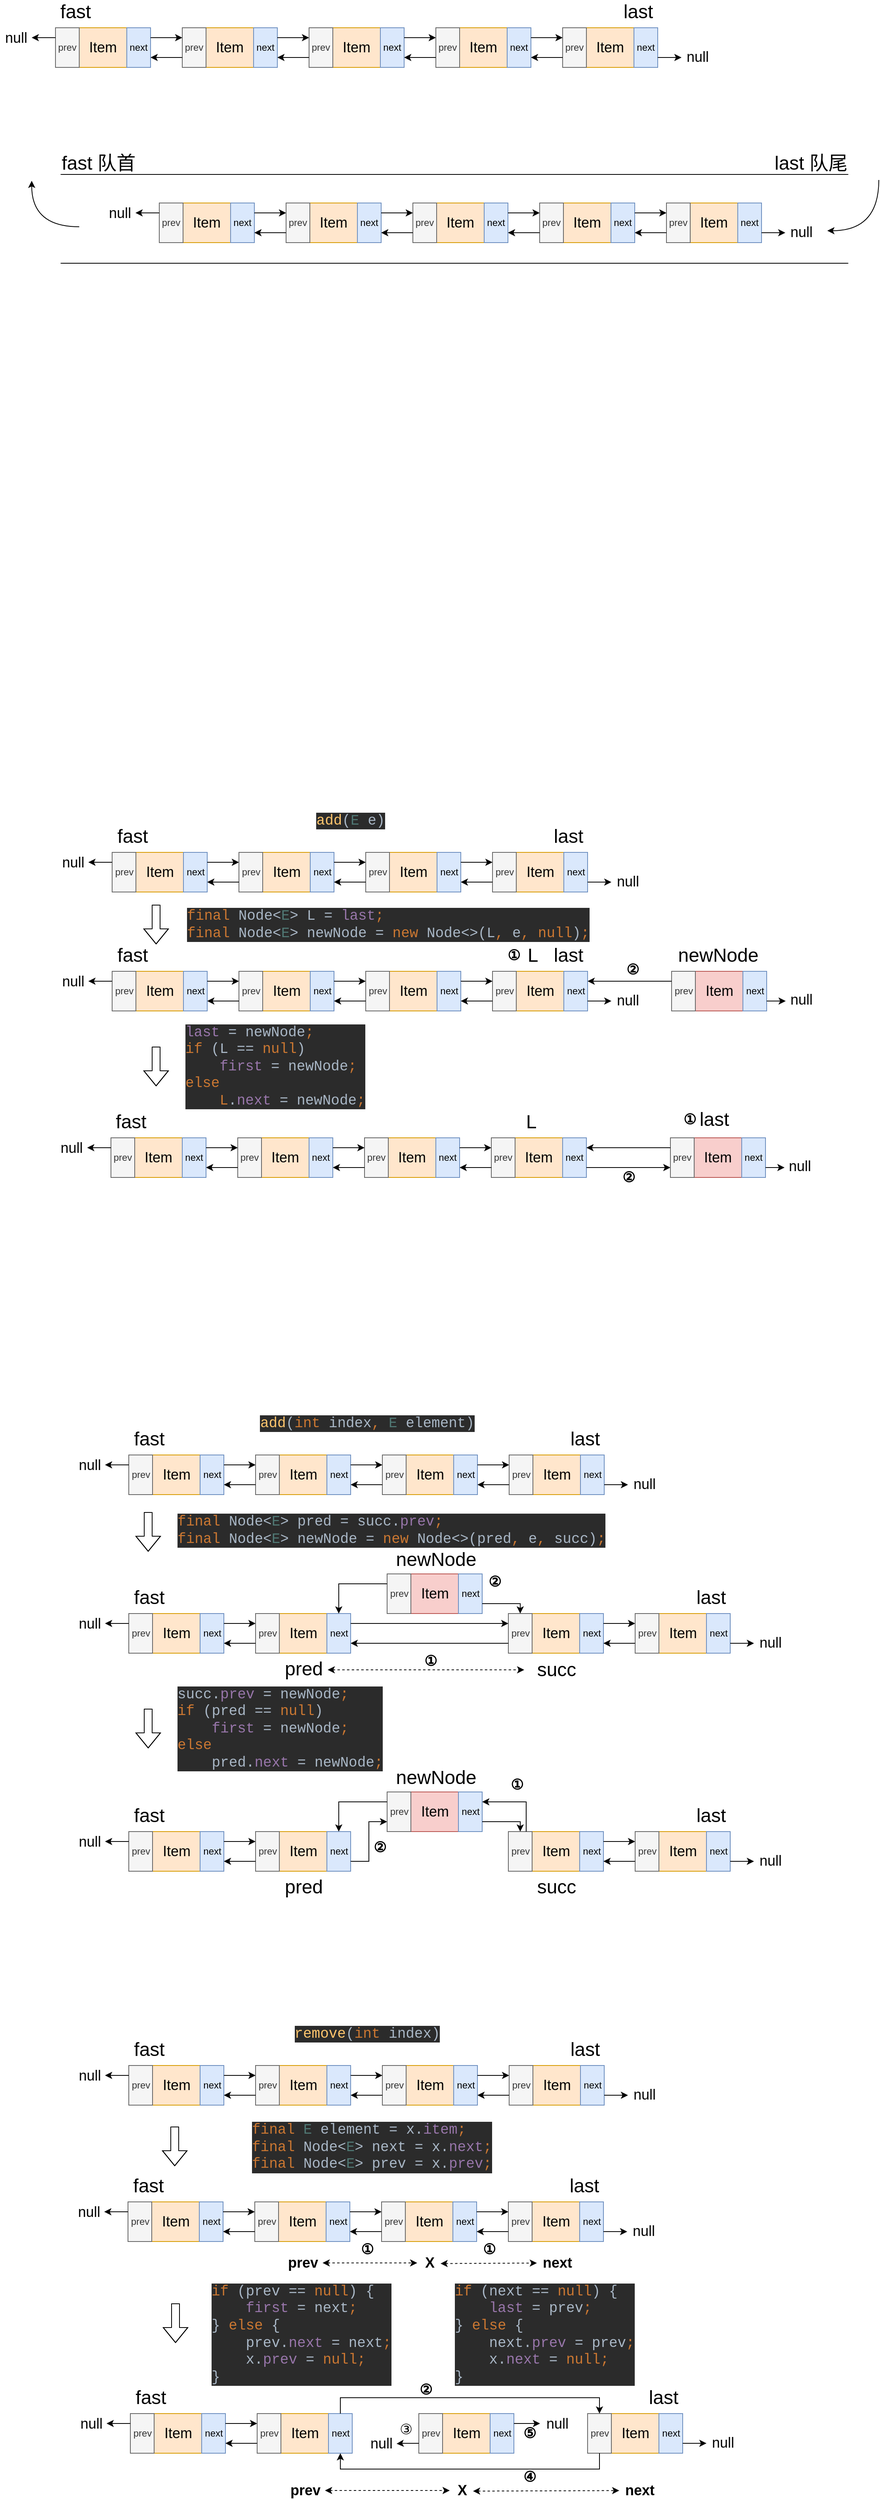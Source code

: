 <mxfile version="13.7.9" type="device"><diagram id="CQ1cGo9Z2kbp7a8j1eLP" name="第 1 页"><mxGraphModel dx="1264" dy="627" grid="0" gridSize="10" guides="1" tooltips="1" connect="1" arrows="1" fold="1" page="1" pageScale="1" pageWidth="4681" pageHeight="3300" background="none" math="0" shadow="0"><root><mxCell id="0"/><mxCell id="1" parent="0"/><mxCell id="BEprBXl4_j48g8GdIgRj-33" value="" style="group" parent="1" vertex="1" connectable="0"><mxGeometry x="160" y="100" width="120" height="50" as="geometry"/></mxCell><mxCell id="BEprBXl4_j48g8GdIgRj-6" value="" style="group;fillColor=#d5e8d4;strokeColor=#82b366;" parent="BEprBXl4_j48g8GdIgRj-33" vertex="1" connectable="0"><mxGeometry width="120" height="50" as="geometry"/></mxCell><mxCell id="BEprBXl4_j48g8GdIgRj-3" value="&lt;font style=&quot;font-size: 18px&quot;&gt;Item&lt;/font&gt;" style="rounded=0;whiteSpace=wrap;html=1;fillColor=#ffe6cc;strokeColor=#d79b00;" parent="BEprBXl4_j48g8GdIgRj-6" vertex="1"><mxGeometry width="120" height="50" as="geometry"/></mxCell><mxCell id="BEprBXl4_j48g8GdIgRj-4" value="next" style="rounded=0;whiteSpace=wrap;html=1;fillColor=#dae8fc;strokeColor=#6c8ebf;" parent="BEprBXl4_j48g8GdIgRj-6" vertex="1"><mxGeometry x="90" width="30" height="50" as="geometry"/></mxCell><mxCell id="BEprBXl4_j48g8GdIgRj-5" value="prev" style="rounded=0;whiteSpace=wrap;html=1;fillColor=#f5f5f5;strokeColor=#666666;fontColor=#333333;" parent="BEprBXl4_j48g8GdIgRj-6" vertex="1"><mxGeometry width="30" height="50" as="geometry"/></mxCell><mxCell id="BEprBXl4_j48g8GdIgRj-34" value="" style="group" parent="1" vertex="1" connectable="0"><mxGeometry x="320" y="100" width="120" height="50" as="geometry"/></mxCell><mxCell id="BEprBXl4_j48g8GdIgRj-35" value="" style="group;fillColor=#d5e8d4;strokeColor=#82b366;" parent="BEprBXl4_j48g8GdIgRj-34" vertex="1" connectable="0"><mxGeometry width="120" height="50" as="geometry"/></mxCell><mxCell id="BEprBXl4_j48g8GdIgRj-36" value="&lt;font style=&quot;font-size: 18px&quot;&gt;Item&lt;/font&gt;" style="rounded=0;whiteSpace=wrap;html=1;fillColor=#ffe6cc;strokeColor=#d79b00;" parent="BEprBXl4_j48g8GdIgRj-35" vertex="1"><mxGeometry width="120" height="50" as="geometry"/></mxCell><mxCell id="BEprBXl4_j48g8GdIgRj-37" value="next" style="rounded=0;whiteSpace=wrap;html=1;fillColor=#dae8fc;strokeColor=#6c8ebf;" parent="BEprBXl4_j48g8GdIgRj-35" vertex="1"><mxGeometry x="90" width="30" height="50" as="geometry"/></mxCell><mxCell id="BEprBXl4_j48g8GdIgRj-38" value="prev" style="rounded=0;whiteSpace=wrap;html=1;fillColor=#f5f5f5;strokeColor=#666666;fontColor=#333333;" parent="BEprBXl4_j48g8GdIgRj-35" vertex="1"><mxGeometry width="30" height="50" as="geometry"/></mxCell><mxCell id="BEprBXl4_j48g8GdIgRj-39" value="" style="group" parent="1" vertex="1" connectable="0"><mxGeometry x="480" y="100" width="120" height="50" as="geometry"/></mxCell><mxCell id="BEprBXl4_j48g8GdIgRj-40" value="" style="group;fillColor=#d5e8d4;strokeColor=#82b366;" parent="BEprBXl4_j48g8GdIgRj-39" vertex="1" connectable="0"><mxGeometry width="120" height="50" as="geometry"/></mxCell><mxCell id="BEprBXl4_j48g8GdIgRj-41" value="&lt;font style=&quot;font-size: 18px&quot;&gt;Item&lt;/font&gt;" style="rounded=0;whiteSpace=wrap;html=1;fillColor=#ffe6cc;strokeColor=#d79b00;" parent="BEprBXl4_j48g8GdIgRj-40" vertex="1"><mxGeometry width="120" height="50" as="geometry"/></mxCell><mxCell id="BEprBXl4_j48g8GdIgRj-42" value="next" style="rounded=0;whiteSpace=wrap;html=1;fillColor=#dae8fc;strokeColor=#6c8ebf;" parent="BEprBXl4_j48g8GdIgRj-40" vertex="1"><mxGeometry x="90" width="30" height="50" as="geometry"/></mxCell><mxCell id="BEprBXl4_j48g8GdIgRj-43" value="prev" style="rounded=0;whiteSpace=wrap;html=1;fillColor=#f5f5f5;strokeColor=#666666;fontColor=#333333;" parent="BEprBXl4_j48g8GdIgRj-40" vertex="1"><mxGeometry width="30" height="50" as="geometry"/></mxCell><mxCell id="BEprBXl4_j48g8GdIgRj-44" value="" style="group" parent="1" vertex="1" connectable="0"><mxGeometry x="640" y="100" width="120" height="50" as="geometry"/></mxCell><mxCell id="BEprBXl4_j48g8GdIgRj-45" value="" style="group;fillColor=#d5e8d4;strokeColor=#82b366;" parent="BEprBXl4_j48g8GdIgRj-44" vertex="1" connectable="0"><mxGeometry width="120" height="50" as="geometry"/></mxCell><mxCell id="BEprBXl4_j48g8GdIgRj-46" value="&lt;font style=&quot;font-size: 18px&quot;&gt;Item&lt;/font&gt;" style="rounded=0;whiteSpace=wrap;html=1;fillColor=#ffe6cc;strokeColor=#d79b00;" parent="BEprBXl4_j48g8GdIgRj-45" vertex="1"><mxGeometry width="120" height="50" as="geometry"/></mxCell><mxCell id="BEprBXl4_j48g8GdIgRj-47" value="next" style="rounded=0;whiteSpace=wrap;html=1;fillColor=#dae8fc;strokeColor=#6c8ebf;" parent="BEprBXl4_j48g8GdIgRj-45" vertex="1"><mxGeometry x="90" width="30" height="50" as="geometry"/></mxCell><mxCell id="BEprBXl4_j48g8GdIgRj-48" value="prev" style="rounded=0;whiteSpace=wrap;html=1;fillColor=#f5f5f5;strokeColor=#666666;fontColor=#333333;" parent="BEprBXl4_j48g8GdIgRj-45" vertex="1"><mxGeometry width="30" height="50" as="geometry"/></mxCell><mxCell id="BEprBXl4_j48g8GdIgRj-49" value="" style="group" parent="1" vertex="1" connectable="0"><mxGeometry x="800" y="100" width="120" height="50" as="geometry"/></mxCell><mxCell id="BEprBXl4_j48g8GdIgRj-50" value="" style="group;fillColor=#d5e8d4;strokeColor=#82b366;" parent="BEprBXl4_j48g8GdIgRj-49" vertex="1" connectable="0"><mxGeometry width="120" height="50" as="geometry"/></mxCell><mxCell id="BEprBXl4_j48g8GdIgRj-51" value="&lt;font style=&quot;font-size: 18px&quot;&gt;Item&lt;/font&gt;" style="rounded=0;whiteSpace=wrap;html=1;fillColor=#ffe6cc;strokeColor=#d79b00;" parent="BEprBXl4_j48g8GdIgRj-50" vertex="1"><mxGeometry width="120" height="50" as="geometry"/></mxCell><mxCell id="BEprBXl4_j48g8GdIgRj-52" value="next" style="rounded=0;whiteSpace=wrap;html=1;fillColor=#dae8fc;strokeColor=#6c8ebf;" parent="BEprBXl4_j48g8GdIgRj-50" vertex="1"><mxGeometry x="90" width="30" height="50" as="geometry"/></mxCell><mxCell id="BEprBXl4_j48g8GdIgRj-53" value="prev" style="rounded=0;whiteSpace=wrap;html=1;fillColor=#f5f5f5;strokeColor=#666666;fontColor=#333333;" parent="BEprBXl4_j48g8GdIgRj-50" vertex="1"><mxGeometry width="30" height="50" as="geometry"/></mxCell><mxCell id="BEprBXl4_j48g8GdIgRj-54" style="edgeStyle=orthogonalEdgeStyle;rounded=0;orthogonalLoop=1;jettySize=auto;html=1;exitX=1;exitY=0.25;exitDx=0;exitDy=0;entryX=0;entryY=0.25;entryDx=0;entryDy=0;" parent="1" source="BEprBXl4_j48g8GdIgRj-4" target="BEprBXl4_j48g8GdIgRj-38" edge="1"><mxGeometry relative="1" as="geometry"/></mxCell><mxCell id="BEprBXl4_j48g8GdIgRj-55" style="edgeStyle=orthogonalEdgeStyle;rounded=0;orthogonalLoop=1;jettySize=auto;html=1;exitX=1;exitY=0.25;exitDx=0;exitDy=0;entryX=0;entryY=0.25;entryDx=0;entryDy=0;" parent="1" source="BEprBXl4_j48g8GdIgRj-37" target="BEprBXl4_j48g8GdIgRj-43" edge="1"><mxGeometry relative="1" as="geometry"/></mxCell><mxCell id="BEprBXl4_j48g8GdIgRj-56" style="edgeStyle=orthogonalEdgeStyle;rounded=0;orthogonalLoop=1;jettySize=auto;html=1;exitX=1;exitY=0.25;exitDx=0;exitDy=0;entryX=0;entryY=0.25;entryDx=0;entryDy=0;" parent="1" source="BEprBXl4_j48g8GdIgRj-42" target="BEprBXl4_j48g8GdIgRj-48" edge="1"><mxGeometry relative="1" as="geometry"/></mxCell><mxCell id="BEprBXl4_j48g8GdIgRj-57" style="edgeStyle=orthogonalEdgeStyle;rounded=0;orthogonalLoop=1;jettySize=auto;html=1;exitX=1;exitY=0.25;exitDx=0;exitDy=0;entryX=0;entryY=0.25;entryDx=0;entryDy=0;" parent="1" source="BEprBXl4_j48g8GdIgRj-47" target="BEprBXl4_j48g8GdIgRj-53" edge="1"><mxGeometry relative="1" as="geometry"/></mxCell><mxCell id="BEprBXl4_j48g8GdIgRj-58" style="edgeStyle=orthogonalEdgeStyle;rounded=0;orthogonalLoop=1;jettySize=auto;html=1;exitX=0;exitY=0.75;exitDx=0;exitDy=0;entryX=1;entryY=0.75;entryDx=0;entryDy=0;" parent="1" source="BEprBXl4_j48g8GdIgRj-38" target="BEprBXl4_j48g8GdIgRj-4" edge="1"><mxGeometry relative="1" as="geometry"/></mxCell><mxCell id="BEprBXl4_j48g8GdIgRj-59" style="edgeStyle=orthogonalEdgeStyle;rounded=0;orthogonalLoop=1;jettySize=auto;html=1;exitX=0;exitY=0.75;exitDx=0;exitDy=0;entryX=1;entryY=0.75;entryDx=0;entryDy=0;" parent="1" source="BEprBXl4_j48g8GdIgRj-43" target="BEprBXl4_j48g8GdIgRj-37" edge="1"><mxGeometry relative="1" as="geometry"/></mxCell><mxCell id="BEprBXl4_j48g8GdIgRj-60" style="edgeStyle=orthogonalEdgeStyle;rounded=0;orthogonalLoop=1;jettySize=auto;html=1;exitX=0;exitY=0.75;exitDx=0;exitDy=0;entryX=1;entryY=0.75;entryDx=0;entryDy=0;" parent="1" source="BEprBXl4_j48g8GdIgRj-48" target="BEprBXl4_j48g8GdIgRj-42" edge="1"><mxGeometry relative="1" as="geometry"/></mxCell><mxCell id="BEprBXl4_j48g8GdIgRj-62" style="edgeStyle=orthogonalEdgeStyle;rounded=0;orthogonalLoop=1;jettySize=auto;html=1;exitX=0;exitY=0.75;exitDx=0;exitDy=0;entryX=1;entryY=0.75;entryDx=0;entryDy=0;" parent="1" source="BEprBXl4_j48g8GdIgRj-53" target="BEprBXl4_j48g8GdIgRj-47" edge="1"><mxGeometry relative="1" as="geometry"/></mxCell><mxCell id="BEprBXl4_j48g8GdIgRj-63" value="&lt;font style=&quot;font-size: 24px&quot;&gt;fast&lt;/font&gt;" style="text;html=1;align=center;verticalAlign=middle;resizable=0;points=[];autosize=1;" parent="1" vertex="1"><mxGeometry x="160" y="70" width="50" height="20" as="geometry"/></mxCell><mxCell id="BEprBXl4_j48g8GdIgRj-64" style="edgeStyle=orthogonalEdgeStyle;rounded=0;orthogonalLoop=1;jettySize=auto;html=1;exitX=0;exitY=0.25;exitDx=0;exitDy=0;" parent="1" source="BEprBXl4_j48g8GdIgRj-5" edge="1"><mxGeometry relative="1" as="geometry"><mxPoint x="130" y="113" as="targetPoint"/></mxGeometry></mxCell><mxCell id="BEprBXl4_j48g8GdIgRj-65" value="&lt;font style=&quot;font-size: 24px&quot;&gt;last&lt;/font&gt;" style="text;html=1;align=center;verticalAlign=middle;resizable=0;points=[];autosize=1;" parent="1" vertex="1"><mxGeometry x="870" y="70" width="50" height="20" as="geometry"/></mxCell><mxCell id="BEprBXl4_j48g8GdIgRj-66" style="edgeStyle=orthogonalEdgeStyle;rounded=0;orthogonalLoop=1;jettySize=auto;html=1;exitX=1;exitY=0.75;exitDx=0;exitDy=0;" parent="1" source="BEprBXl4_j48g8GdIgRj-52" edge="1"><mxGeometry relative="1" as="geometry"><mxPoint x="950" y="138" as="targetPoint"/></mxGeometry></mxCell><mxCell id="BEprBXl4_j48g8GdIgRj-67" value="&lt;font style=&quot;font-size: 18px&quot;&gt;null&lt;/font&gt;" style="text;html=1;align=center;verticalAlign=middle;resizable=0;points=[];autosize=1;" parent="1" vertex="1"><mxGeometry x="950" y="127" width="40" height="20" as="geometry"/></mxCell><mxCell id="BEprBXl4_j48g8GdIgRj-68" value="&lt;font style=&quot;font-size: 18px&quot;&gt;null&lt;/font&gt;" style="text;html=1;align=center;verticalAlign=middle;resizable=0;points=[];autosize=1;" parent="1" vertex="1"><mxGeometry x="90" y="103" width="40" height="20" as="geometry"/></mxCell><mxCell id="BEprBXl4_j48g8GdIgRj-69" value="" style="group" parent="1" vertex="1" connectable="0"><mxGeometry x="231.5" y="1140" width="120" height="50" as="geometry"/></mxCell><mxCell id="BEprBXl4_j48g8GdIgRj-70" value="" style="group;fillColor=#d5e8d4;strokeColor=#82b366;" parent="BEprBXl4_j48g8GdIgRj-69" vertex="1" connectable="0"><mxGeometry width="120" height="50" as="geometry"/></mxCell><mxCell id="BEprBXl4_j48g8GdIgRj-71" value="&lt;font style=&quot;font-size: 18px&quot;&gt;Item&lt;/font&gt;" style="rounded=0;whiteSpace=wrap;html=1;fillColor=#ffe6cc;strokeColor=#d79b00;" parent="BEprBXl4_j48g8GdIgRj-70" vertex="1"><mxGeometry width="120" height="50" as="geometry"/></mxCell><mxCell id="BEprBXl4_j48g8GdIgRj-72" value="next" style="rounded=0;whiteSpace=wrap;html=1;fillColor=#dae8fc;strokeColor=#6c8ebf;" parent="BEprBXl4_j48g8GdIgRj-70" vertex="1"><mxGeometry x="90" width="30" height="50" as="geometry"/></mxCell><mxCell id="BEprBXl4_j48g8GdIgRj-73" value="prev" style="rounded=0;whiteSpace=wrap;html=1;fillColor=#f5f5f5;strokeColor=#666666;fontColor=#333333;" parent="BEprBXl4_j48g8GdIgRj-70" vertex="1"><mxGeometry width="30" height="50" as="geometry"/></mxCell><mxCell id="BEprBXl4_j48g8GdIgRj-74" value="" style="group" parent="1" vertex="1" connectable="0"><mxGeometry x="391.5" y="1140" width="120" height="50" as="geometry"/></mxCell><mxCell id="BEprBXl4_j48g8GdIgRj-75" value="" style="group;fillColor=#d5e8d4;strokeColor=#82b366;" parent="BEprBXl4_j48g8GdIgRj-74" vertex="1" connectable="0"><mxGeometry width="120" height="50" as="geometry"/></mxCell><mxCell id="BEprBXl4_j48g8GdIgRj-76" value="&lt;font style=&quot;font-size: 18px&quot;&gt;Item&lt;/font&gt;" style="rounded=0;whiteSpace=wrap;html=1;fillColor=#ffe6cc;strokeColor=#d79b00;" parent="BEprBXl4_j48g8GdIgRj-75" vertex="1"><mxGeometry width="120" height="50" as="geometry"/></mxCell><mxCell id="BEprBXl4_j48g8GdIgRj-77" value="next" style="rounded=0;whiteSpace=wrap;html=1;fillColor=#dae8fc;strokeColor=#6c8ebf;" parent="BEprBXl4_j48g8GdIgRj-75" vertex="1"><mxGeometry x="90" width="30" height="50" as="geometry"/></mxCell><mxCell id="BEprBXl4_j48g8GdIgRj-78" value="prev" style="rounded=0;whiteSpace=wrap;html=1;fillColor=#f5f5f5;strokeColor=#666666;fontColor=#333333;" parent="BEprBXl4_j48g8GdIgRj-75" vertex="1"><mxGeometry width="30" height="50" as="geometry"/></mxCell><mxCell id="BEprBXl4_j48g8GdIgRj-79" value="" style="group" parent="1" vertex="1" connectable="0"><mxGeometry x="551.5" y="1140" width="120" height="50" as="geometry"/></mxCell><mxCell id="BEprBXl4_j48g8GdIgRj-80" value="" style="group;fillColor=#d5e8d4;strokeColor=#82b366;" parent="BEprBXl4_j48g8GdIgRj-79" vertex="1" connectable="0"><mxGeometry width="120" height="50" as="geometry"/></mxCell><mxCell id="BEprBXl4_j48g8GdIgRj-81" value="&lt;font style=&quot;font-size: 18px&quot;&gt;Item&lt;/font&gt;" style="rounded=0;whiteSpace=wrap;html=1;fillColor=#ffe6cc;strokeColor=#d79b00;" parent="BEprBXl4_j48g8GdIgRj-80" vertex="1"><mxGeometry width="120" height="50" as="geometry"/></mxCell><mxCell id="BEprBXl4_j48g8GdIgRj-82" value="next" style="rounded=0;whiteSpace=wrap;html=1;fillColor=#dae8fc;strokeColor=#6c8ebf;" parent="BEprBXl4_j48g8GdIgRj-80" vertex="1"><mxGeometry x="90" width="30" height="50" as="geometry"/></mxCell><mxCell id="BEprBXl4_j48g8GdIgRj-83" value="prev" style="rounded=0;whiteSpace=wrap;html=1;fillColor=#f5f5f5;strokeColor=#666666;fontColor=#333333;" parent="BEprBXl4_j48g8GdIgRj-80" vertex="1"><mxGeometry width="30" height="50" as="geometry"/></mxCell><mxCell id="BEprBXl4_j48g8GdIgRj-89" value="" style="group" parent="1" vertex="1" connectable="0"><mxGeometry x="711.5" y="1140" width="120" height="50" as="geometry"/></mxCell><mxCell id="BEprBXl4_j48g8GdIgRj-90" value="" style="group;fillColor=#d5e8d4;strokeColor=#82b366;" parent="BEprBXl4_j48g8GdIgRj-89" vertex="1" connectable="0"><mxGeometry width="120" height="50" as="geometry"/></mxCell><mxCell id="BEprBXl4_j48g8GdIgRj-91" value="&lt;font style=&quot;font-size: 18px&quot;&gt;Item&lt;/font&gt;" style="rounded=0;whiteSpace=wrap;html=1;fillColor=#ffe6cc;strokeColor=#d79b00;" parent="BEprBXl4_j48g8GdIgRj-90" vertex="1"><mxGeometry width="120" height="50" as="geometry"/></mxCell><mxCell id="BEprBXl4_j48g8GdIgRj-92" value="next" style="rounded=0;whiteSpace=wrap;html=1;fillColor=#dae8fc;strokeColor=#6c8ebf;" parent="BEprBXl4_j48g8GdIgRj-90" vertex="1"><mxGeometry x="90" width="30" height="50" as="geometry"/></mxCell><mxCell id="BEprBXl4_j48g8GdIgRj-93" value="prev" style="rounded=0;whiteSpace=wrap;html=1;fillColor=#f5f5f5;strokeColor=#666666;fontColor=#333333;" parent="BEprBXl4_j48g8GdIgRj-90" vertex="1"><mxGeometry width="30" height="50" as="geometry"/></mxCell><mxCell id="BEprBXl4_j48g8GdIgRj-94" style="edgeStyle=orthogonalEdgeStyle;rounded=0;orthogonalLoop=1;jettySize=auto;html=1;exitX=1;exitY=0.25;exitDx=0;exitDy=0;entryX=0;entryY=0.25;entryDx=0;entryDy=0;" parent="1" source="BEprBXl4_j48g8GdIgRj-72" target="BEprBXl4_j48g8GdIgRj-78" edge="1"><mxGeometry relative="1" as="geometry"/></mxCell><mxCell id="BEprBXl4_j48g8GdIgRj-95" style="edgeStyle=orthogonalEdgeStyle;rounded=0;orthogonalLoop=1;jettySize=auto;html=1;exitX=1;exitY=0.25;exitDx=0;exitDy=0;entryX=0;entryY=0.25;entryDx=0;entryDy=0;" parent="1" source="BEprBXl4_j48g8GdIgRj-77" target="BEprBXl4_j48g8GdIgRj-83" edge="1"><mxGeometry relative="1" as="geometry"/></mxCell><mxCell id="BEprBXl4_j48g8GdIgRj-98" style="edgeStyle=orthogonalEdgeStyle;rounded=0;orthogonalLoop=1;jettySize=auto;html=1;exitX=0;exitY=0.75;exitDx=0;exitDy=0;entryX=1;entryY=0.75;entryDx=0;entryDy=0;" parent="1" source="BEprBXl4_j48g8GdIgRj-78" target="BEprBXl4_j48g8GdIgRj-72" edge="1"><mxGeometry relative="1" as="geometry"/></mxCell><mxCell id="BEprBXl4_j48g8GdIgRj-99" style="edgeStyle=orthogonalEdgeStyle;rounded=0;orthogonalLoop=1;jettySize=auto;html=1;exitX=0;exitY=0.75;exitDx=0;exitDy=0;entryX=1;entryY=0.75;entryDx=0;entryDy=0;" parent="1" source="BEprBXl4_j48g8GdIgRj-83" target="BEprBXl4_j48g8GdIgRj-77" edge="1"><mxGeometry relative="1" as="geometry"/></mxCell><mxCell id="BEprBXl4_j48g8GdIgRj-102" value="&lt;font style=&quot;font-size: 24px&quot;&gt;fast&lt;/font&gt;" style="text;html=1;align=center;verticalAlign=middle;resizable=0;points=[];autosize=1;" parent="1" vertex="1"><mxGeometry x="231.5" y="1110" width="50" height="20" as="geometry"/></mxCell><mxCell id="BEprBXl4_j48g8GdIgRj-103" style="edgeStyle=orthogonalEdgeStyle;rounded=0;orthogonalLoop=1;jettySize=auto;html=1;exitX=0;exitY=0.25;exitDx=0;exitDy=0;" parent="1" source="BEprBXl4_j48g8GdIgRj-73" edge="1"><mxGeometry relative="1" as="geometry"><mxPoint x="201.5" y="1153" as="targetPoint"/></mxGeometry></mxCell><mxCell id="BEprBXl4_j48g8GdIgRj-104" value="&lt;font style=&quot;font-size: 24px&quot;&gt;last&lt;/font&gt;" style="text;html=1;align=center;verticalAlign=middle;resizable=0;points=[];autosize=1;" parent="1" vertex="1"><mxGeometry x="781.5" y="1110" width="50" height="20" as="geometry"/></mxCell><mxCell id="BEprBXl4_j48g8GdIgRj-105" style="edgeStyle=orthogonalEdgeStyle;rounded=0;orthogonalLoop=1;jettySize=auto;html=1;exitX=1;exitY=0.75;exitDx=0;exitDy=0;" parent="1" source="BEprBXl4_j48g8GdIgRj-92" edge="1"><mxGeometry relative="1" as="geometry"><mxPoint x="861.5" y="1178" as="targetPoint"/></mxGeometry></mxCell><mxCell id="BEprBXl4_j48g8GdIgRj-106" value="&lt;font style=&quot;font-size: 18px&quot;&gt;null&lt;/font&gt;" style="text;html=1;align=center;verticalAlign=middle;resizable=0;points=[];autosize=1;" parent="1" vertex="1"><mxGeometry x="861.5" y="1167" width="40" height="20" as="geometry"/></mxCell><mxCell id="BEprBXl4_j48g8GdIgRj-107" value="&lt;font style=&quot;font-size: 18px&quot;&gt;null&lt;/font&gt;" style="text;html=1;align=center;verticalAlign=middle;resizable=0;points=[];autosize=1;" parent="1" vertex="1"><mxGeometry x="161.5" y="1143" width="40" height="20" as="geometry"/></mxCell><mxCell id="BEprBXl4_j48g8GdIgRj-108" style="edgeStyle=orthogonalEdgeStyle;rounded=0;orthogonalLoop=1;jettySize=auto;html=1;exitX=1;exitY=0.25;exitDx=0;exitDy=0;entryX=0;entryY=0.25;entryDx=0;entryDy=0;" parent="1" source="BEprBXl4_j48g8GdIgRj-82" target="BEprBXl4_j48g8GdIgRj-93" edge="1"><mxGeometry relative="1" as="geometry"/></mxCell><mxCell id="BEprBXl4_j48g8GdIgRj-109" style="edgeStyle=orthogonalEdgeStyle;rounded=0;orthogonalLoop=1;jettySize=auto;html=1;exitX=0;exitY=0.75;exitDx=0;exitDy=0;entryX=1;entryY=0.75;entryDx=0;entryDy=0;" parent="1" source="BEprBXl4_j48g8GdIgRj-93" target="BEprBXl4_j48g8GdIgRj-82" edge="1"><mxGeometry relative="1" as="geometry"/></mxCell><mxCell id="BEprBXl4_j48g8GdIgRj-110" value="" style="group" parent="1" vertex="1" connectable="0"><mxGeometry x="231.5" y="1290" width="120" height="50" as="geometry"/></mxCell><mxCell id="BEprBXl4_j48g8GdIgRj-111" value="" style="group;fillColor=#d5e8d4;strokeColor=#82b366;" parent="BEprBXl4_j48g8GdIgRj-110" vertex="1" connectable="0"><mxGeometry width="120" height="50" as="geometry"/></mxCell><mxCell id="BEprBXl4_j48g8GdIgRj-112" value="&lt;font style=&quot;font-size: 18px&quot;&gt;Item&lt;/font&gt;" style="rounded=0;whiteSpace=wrap;html=1;fillColor=#ffe6cc;strokeColor=#d79b00;" parent="BEprBXl4_j48g8GdIgRj-111" vertex="1"><mxGeometry width="120" height="50" as="geometry"/></mxCell><mxCell id="BEprBXl4_j48g8GdIgRj-113" value="next" style="rounded=0;whiteSpace=wrap;html=1;fillColor=#dae8fc;strokeColor=#6c8ebf;" parent="BEprBXl4_j48g8GdIgRj-111" vertex="1"><mxGeometry x="90" width="30" height="50" as="geometry"/></mxCell><mxCell id="BEprBXl4_j48g8GdIgRj-114" value="prev" style="rounded=0;whiteSpace=wrap;html=1;fillColor=#f5f5f5;strokeColor=#666666;fontColor=#333333;" parent="BEprBXl4_j48g8GdIgRj-111" vertex="1"><mxGeometry width="30" height="50" as="geometry"/></mxCell><mxCell id="BEprBXl4_j48g8GdIgRj-115" value="" style="group" parent="1" vertex="1" connectable="0"><mxGeometry x="391.5" y="1290" width="120" height="50" as="geometry"/></mxCell><mxCell id="BEprBXl4_j48g8GdIgRj-116" value="" style="group;fillColor=#d5e8d4;strokeColor=#82b366;" parent="BEprBXl4_j48g8GdIgRj-115" vertex="1" connectable="0"><mxGeometry width="120" height="50" as="geometry"/></mxCell><mxCell id="BEprBXl4_j48g8GdIgRj-117" value="&lt;font style=&quot;font-size: 18px&quot;&gt;Item&lt;/font&gt;" style="rounded=0;whiteSpace=wrap;html=1;fillColor=#ffe6cc;strokeColor=#d79b00;" parent="BEprBXl4_j48g8GdIgRj-116" vertex="1"><mxGeometry width="120" height="50" as="geometry"/></mxCell><mxCell id="BEprBXl4_j48g8GdIgRj-118" value="next" style="rounded=0;whiteSpace=wrap;html=1;fillColor=#dae8fc;strokeColor=#6c8ebf;" parent="BEprBXl4_j48g8GdIgRj-116" vertex="1"><mxGeometry x="90" width="30" height="50" as="geometry"/></mxCell><mxCell id="BEprBXl4_j48g8GdIgRj-119" value="prev" style="rounded=0;whiteSpace=wrap;html=1;fillColor=#f5f5f5;strokeColor=#666666;fontColor=#333333;" parent="BEprBXl4_j48g8GdIgRj-116" vertex="1"><mxGeometry width="30" height="50" as="geometry"/></mxCell><mxCell id="BEprBXl4_j48g8GdIgRj-120" value="" style="group" parent="1" vertex="1" connectable="0"><mxGeometry x="551.5" y="1290" width="120" height="50" as="geometry"/></mxCell><mxCell id="BEprBXl4_j48g8GdIgRj-121" value="" style="group;fillColor=#d5e8d4;strokeColor=#82b366;" parent="BEprBXl4_j48g8GdIgRj-120" vertex="1" connectable="0"><mxGeometry width="120" height="50" as="geometry"/></mxCell><mxCell id="BEprBXl4_j48g8GdIgRj-122" value="&lt;font style=&quot;font-size: 18px&quot;&gt;Item&lt;/font&gt;" style="rounded=0;whiteSpace=wrap;html=1;fillColor=#ffe6cc;strokeColor=#d79b00;" parent="BEprBXl4_j48g8GdIgRj-121" vertex="1"><mxGeometry width="120" height="50" as="geometry"/></mxCell><mxCell id="BEprBXl4_j48g8GdIgRj-123" value="next" style="rounded=0;whiteSpace=wrap;html=1;fillColor=#dae8fc;strokeColor=#6c8ebf;" parent="BEprBXl4_j48g8GdIgRj-121" vertex="1"><mxGeometry x="90" width="30" height="50" as="geometry"/></mxCell><mxCell id="BEprBXl4_j48g8GdIgRj-124" value="prev" style="rounded=0;whiteSpace=wrap;html=1;fillColor=#f5f5f5;strokeColor=#666666;fontColor=#333333;" parent="BEprBXl4_j48g8GdIgRj-121" vertex="1"><mxGeometry width="30" height="50" as="geometry"/></mxCell><mxCell id="BEprBXl4_j48g8GdIgRj-125" value="" style="group" parent="1" vertex="1" connectable="0"><mxGeometry x="711.5" y="1290" width="120" height="50" as="geometry"/></mxCell><mxCell id="BEprBXl4_j48g8GdIgRj-126" value="" style="group;fillColor=#d5e8d4;strokeColor=#82b366;" parent="BEprBXl4_j48g8GdIgRj-125" vertex="1" connectable="0"><mxGeometry width="120" height="50" as="geometry"/></mxCell><mxCell id="BEprBXl4_j48g8GdIgRj-127" value="&lt;font style=&quot;font-size: 18px&quot;&gt;Item&lt;/font&gt;" style="rounded=0;whiteSpace=wrap;html=1;fillColor=#ffe6cc;strokeColor=#d79b00;" parent="BEprBXl4_j48g8GdIgRj-126" vertex="1"><mxGeometry width="120" height="50" as="geometry"/></mxCell><mxCell id="BEprBXl4_j48g8GdIgRj-128" value="next" style="rounded=0;whiteSpace=wrap;html=1;fillColor=#dae8fc;strokeColor=#6c8ebf;" parent="BEprBXl4_j48g8GdIgRj-126" vertex="1"><mxGeometry x="90" width="30" height="50" as="geometry"/></mxCell><mxCell id="BEprBXl4_j48g8GdIgRj-129" value="prev" style="rounded=0;whiteSpace=wrap;html=1;fillColor=#f5f5f5;strokeColor=#666666;fontColor=#333333;" parent="BEprBXl4_j48g8GdIgRj-126" vertex="1"><mxGeometry width="30" height="50" as="geometry"/></mxCell><mxCell id="BEprBXl4_j48g8GdIgRj-130" style="edgeStyle=orthogonalEdgeStyle;rounded=0;orthogonalLoop=1;jettySize=auto;html=1;exitX=1;exitY=0.25;exitDx=0;exitDy=0;entryX=0;entryY=0.25;entryDx=0;entryDy=0;" parent="1" source="BEprBXl4_j48g8GdIgRj-113" target="BEprBXl4_j48g8GdIgRj-119" edge="1"><mxGeometry relative="1" as="geometry"/></mxCell><mxCell id="BEprBXl4_j48g8GdIgRj-131" style="edgeStyle=orthogonalEdgeStyle;rounded=0;orthogonalLoop=1;jettySize=auto;html=1;exitX=1;exitY=0.25;exitDx=0;exitDy=0;entryX=0;entryY=0.25;entryDx=0;entryDy=0;" parent="1" source="BEprBXl4_j48g8GdIgRj-118" target="BEprBXl4_j48g8GdIgRj-124" edge="1"><mxGeometry relative="1" as="geometry"/></mxCell><mxCell id="BEprBXl4_j48g8GdIgRj-132" style="edgeStyle=orthogonalEdgeStyle;rounded=0;orthogonalLoop=1;jettySize=auto;html=1;exitX=0;exitY=0.75;exitDx=0;exitDy=0;entryX=1;entryY=0.75;entryDx=0;entryDy=0;" parent="1" source="BEprBXl4_j48g8GdIgRj-119" target="BEprBXl4_j48g8GdIgRj-113" edge="1"><mxGeometry relative="1" as="geometry"/></mxCell><mxCell id="BEprBXl4_j48g8GdIgRj-133" style="edgeStyle=orthogonalEdgeStyle;rounded=0;orthogonalLoop=1;jettySize=auto;html=1;exitX=0;exitY=0.75;exitDx=0;exitDy=0;entryX=1;entryY=0.75;entryDx=0;entryDy=0;" parent="1" source="BEprBXl4_j48g8GdIgRj-124" target="BEprBXl4_j48g8GdIgRj-118" edge="1"><mxGeometry relative="1" as="geometry"/></mxCell><mxCell id="BEprBXl4_j48g8GdIgRj-134" value="&lt;font style=&quot;font-size: 24px&quot;&gt;fast&lt;/font&gt;" style="text;html=1;align=center;verticalAlign=middle;resizable=0;points=[];autosize=1;" parent="1" vertex="1"><mxGeometry x="231.5" y="1260" width="50" height="20" as="geometry"/></mxCell><mxCell id="BEprBXl4_j48g8GdIgRj-135" style="edgeStyle=orthogonalEdgeStyle;rounded=0;orthogonalLoop=1;jettySize=auto;html=1;exitX=0;exitY=0.25;exitDx=0;exitDy=0;" parent="1" source="BEprBXl4_j48g8GdIgRj-114" edge="1"><mxGeometry relative="1" as="geometry"><mxPoint x="201.5" y="1303" as="targetPoint"/></mxGeometry></mxCell><mxCell id="BEprBXl4_j48g8GdIgRj-136" value="&lt;font style=&quot;font-size: 24px&quot;&gt;last&lt;/font&gt;" style="text;html=1;align=center;verticalAlign=middle;resizable=0;points=[];autosize=1;" parent="1" vertex="1"><mxGeometry x="781.5" y="1260" width="50" height="20" as="geometry"/></mxCell><mxCell id="BEprBXl4_j48g8GdIgRj-137" style="edgeStyle=orthogonalEdgeStyle;rounded=0;orthogonalLoop=1;jettySize=auto;html=1;exitX=1;exitY=0.75;exitDx=0;exitDy=0;" parent="1" source="BEprBXl4_j48g8GdIgRj-128" edge="1"><mxGeometry relative="1" as="geometry"><mxPoint x="861.5" y="1328" as="targetPoint"/></mxGeometry></mxCell><mxCell id="BEprBXl4_j48g8GdIgRj-138" value="&lt;font style=&quot;font-size: 18px&quot;&gt;null&lt;/font&gt;" style="text;html=1;align=center;verticalAlign=middle;resizable=0;points=[];autosize=1;" parent="1" vertex="1"><mxGeometry x="861.5" y="1317" width="40" height="20" as="geometry"/></mxCell><mxCell id="BEprBXl4_j48g8GdIgRj-139" value="&lt;font style=&quot;font-size: 18px&quot;&gt;null&lt;/font&gt;" style="text;html=1;align=center;verticalAlign=middle;resizable=0;points=[];autosize=1;" parent="1" vertex="1"><mxGeometry x="161.5" y="1293" width="40" height="20" as="geometry"/></mxCell><mxCell id="BEprBXl4_j48g8GdIgRj-140" style="edgeStyle=orthogonalEdgeStyle;rounded=0;orthogonalLoop=1;jettySize=auto;html=1;exitX=1;exitY=0.25;exitDx=0;exitDy=0;entryX=0;entryY=0.25;entryDx=0;entryDy=0;" parent="1" source="BEprBXl4_j48g8GdIgRj-123" target="BEprBXl4_j48g8GdIgRj-129" edge="1"><mxGeometry relative="1" as="geometry"/></mxCell><mxCell id="BEprBXl4_j48g8GdIgRj-141" style="edgeStyle=orthogonalEdgeStyle;rounded=0;orthogonalLoop=1;jettySize=auto;html=1;exitX=0;exitY=0.75;exitDx=0;exitDy=0;entryX=1;entryY=0.75;entryDx=0;entryDy=0;" parent="1" source="BEprBXl4_j48g8GdIgRj-129" target="BEprBXl4_j48g8GdIgRj-123" edge="1"><mxGeometry relative="1" as="geometry"/></mxCell><mxCell id="BEprBXl4_j48g8GdIgRj-142" value="" style="group" parent="1" vertex="1" connectable="0"><mxGeometry x="937.5" y="1290" width="120" height="50" as="geometry"/></mxCell><mxCell id="BEprBXl4_j48g8GdIgRj-143" value="" style="group;fillColor=#d5e8d4;strokeColor=#82b366;" parent="BEprBXl4_j48g8GdIgRj-142" vertex="1" connectable="0"><mxGeometry width="120" height="50" as="geometry"/></mxCell><mxCell id="BEprBXl4_j48g8GdIgRj-144" value="&lt;font style=&quot;font-size: 18px&quot;&gt;Item&lt;/font&gt;" style="rounded=0;whiteSpace=wrap;html=1;fillColor=#f8cecc;strokeColor=#b85450;" parent="BEprBXl4_j48g8GdIgRj-143" vertex="1"><mxGeometry width="120" height="50" as="geometry"/></mxCell><mxCell id="BEprBXl4_j48g8GdIgRj-145" value="next" style="rounded=0;whiteSpace=wrap;html=1;fillColor=#dae8fc;strokeColor=#6c8ebf;" parent="BEprBXl4_j48g8GdIgRj-143" vertex="1"><mxGeometry x="90" width="30" height="50" as="geometry"/></mxCell><mxCell id="BEprBXl4_j48g8GdIgRj-146" value="prev" style="rounded=0;whiteSpace=wrap;html=1;fillColor=#f5f5f5;strokeColor=#666666;fontColor=#333333;" parent="BEprBXl4_j48g8GdIgRj-143" vertex="1"><mxGeometry width="30" height="50" as="geometry"/></mxCell><mxCell id="BEprBXl4_j48g8GdIgRj-147" style="edgeStyle=orthogonalEdgeStyle;rounded=0;orthogonalLoop=1;jettySize=auto;html=1;exitX=0;exitY=0.25;exitDx=0;exitDy=0;entryX=1;entryY=0.25;entryDx=0;entryDy=0;" parent="1" source="BEprBXl4_j48g8GdIgRj-146" target="BEprBXl4_j48g8GdIgRj-128" edge="1"><mxGeometry relative="1" as="geometry"/></mxCell><mxCell id="BEprBXl4_j48g8GdIgRj-148" style="edgeStyle=orthogonalEdgeStyle;rounded=0;orthogonalLoop=1;jettySize=auto;html=1;exitX=1;exitY=0.75;exitDx=0;exitDy=0;" parent="1" source="BEprBXl4_j48g8GdIgRj-145" edge="1"><mxGeometry relative="1" as="geometry"><mxPoint x="1081.5" y="1328" as="targetPoint"/></mxGeometry></mxCell><mxCell id="BEprBXl4_j48g8GdIgRj-149" value="&lt;font style=&quot;font-size: 18px&quot;&gt;null&lt;/font&gt;" style="text;html=1;align=center;verticalAlign=middle;resizable=0;points=[];autosize=1;" parent="1" vertex="1"><mxGeometry x="1080.5" y="1316" width="40" height="20" as="geometry"/></mxCell><mxCell id="BEprBXl4_j48g8GdIgRj-150" value="&lt;pre style=&quot;background-color: #2b2b2b ; color: #a9b7c6 ; font-family: &amp;#34;courier new&amp;#34; ; font-size: 13.5pt&quot;&gt;&lt;span style=&quot;color: #cc7832&quot;&gt;final &lt;/span&gt;Node&amp;lt;&lt;span style=&quot;color: #507874&quot;&gt;E&lt;/span&gt;&amp;gt; L = &lt;span style=&quot;color: #9876aa&quot;&gt;last&lt;/span&gt;&lt;span style=&quot;color: #cc7832&quot;&gt;;&lt;br&gt;&lt;/span&gt;&lt;span style=&quot;color: #cc7832&quot;&gt;final &lt;/span&gt;Node&amp;lt;&lt;span style=&quot;color: #507874&quot;&gt;E&lt;/span&gt;&amp;gt; newNode = &lt;span style=&quot;color: #cc7832&quot;&gt;new &lt;/span&gt;Node&amp;lt;&amp;gt;(L&lt;span style=&quot;color: #cc7832&quot;&gt;, &lt;/span&gt;e&lt;span style=&quot;color: #cc7832&quot;&gt;, null&lt;/span&gt;)&lt;span style=&quot;color: #cc7832&quot;&gt;;&lt;/span&gt;&lt;/pre&gt;" style="text;html=1;align=left;verticalAlign=middle;resizable=0;points=[];autosize=1;" parent="1" vertex="1"><mxGeometry x="323.5" y="1196" width="520" height="70" as="geometry"/></mxCell><mxCell id="BEprBXl4_j48g8GdIgRj-151" value="&lt;span style=&quot;font-size: 24px&quot;&gt;L&lt;/span&gt;" style="text;html=1;align=center;verticalAlign=middle;resizable=0;points=[];autosize=1;" parent="1" vertex="1"><mxGeometry x="746.5" y="1260" width="30" height="20" as="geometry"/></mxCell><mxCell id="BEprBXl4_j48g8GdIgRj-152" value="" style="shape=flexArrow;endArrow=classic;html=1;" parent="1" edge="1"><mxGeometry width="50" height="50" relative="1" as="geometry"><mxPoint x="287" y="1206" as="sourcePoint"/><mxPoint x="287" y="1256" as="targetPoint"/><Array as="points"><mxPoint x="287" y="1226"/></Array></mxGeometry></mxCell><mxCell id="BEprBXl4_j48g8GdIgRj-153" value="" style="group" parent="1" vertex="1" connectable="0"><mxGeometry x="230" y="1500" width="120" height="50" as="geometry"/></mxCell><mxCell id="BEprBXl4_j48g8GdIgRj-154" value="" style="group;fillColor=#d5e8d4;strokeColor=#82b366;" parent="BEprBXl4_j48g8GdIgRj-153" vertex="1" connectable="0"><mxGeometry width="120" height="50" as="geometry"/></mxCell><mxCell id="BEprBXl4_j48g8GdIgRj-155" value="&lt;font style=&quot;font-size: 18px&quot;&gt;Item&lt;/font&gt;" style="rounded=0;whiteSpace=wrap;html=1;fillColor=#ffe6cc;strokeColor=#d79b00;" parent="BEprBXl4_j48g8GdIgRj-154" vertex="1"><mxGeometry width="120" height="50" as="geometry"/></mxCell><mxCell id="BEprBXl4_j48g8GdIgRj-156" value="next" style="rounded=0;whiteSpace=wrap;html=1;fillColor=#dae8fc;strokeColor=#6c8ebf;" parent="BEprBXl4_j48g8GdIgRj-154" vertex="1"><mxGeometry x="90" width="30" height="50" as="geometry"/></mxCell><mxCell id="BEprBXl4_j48g8GdIgRj-157" value="prev" style="rounded=0;whiteSpace=wrap;html=1;fillColor=#f5f5f5;strokeColor=#666666;fontColor=#333333;" parent="BEprBXl4_j48g8GdIgRj-154" vertex="1"><mxGeometry width="30" height="50" as="geometry"/></mxCell><mxCell id="BEprBXl4_j48g8GdIgRj-158" value="" style="group" parent="1" vertex="1" connectable="0"><mxGeometry x="390" y="1500" width="120" height="50" as="geometry"/></mxCell><mxCell id="BEprBXl4_j48g8GdIgRj-159" value="" style="group;fillColor=#d5e8d4;strokeColor=#82b366;" parent="BEprBXl4_j48g8GdIgRj-158" vertex="1" connectable="0"><mxGeometry width="120" height="50" as="geometry"/></mxCell><mxCell id="BEprBXl4_j48g8GdIgRj-160" value="&lt;font style=&quot;font-size: 18px&quot;&gt;Item&lt;/font&gt;" style="rounded=0;whiteSpace=wrap;html=1;fillColor=#ffe6cc;strokeColor=#d79b00;" parent="BEprBXl4_j48g8GdIgRj-159" vertex="1"><mxGeometry width="120" height="50" as="geometry"/></mxCell><mxCell id="BEprBXl4_j48g8GdIgRj-161" value="next" style="rounded=0;whiteSpace=wrap;html=1;fillColor=#dae8fc;strokeColor=#6c8ebf;" parent="BEprBXl4_j48g8GdIgRj-159" vertex="1"><mxGeometry x="90" width="30" height="50" as="geometry"/></mxCell><mxCell id="BEprBXl4_j48g8GdIgRj-162" value="prev" style="rounded=0;whiteSpace=wrap;html=1;fillColor=#f5f5f5;strokeColor=#666666;fontColor=#333333;" parent="BEprBXl4_j48g8GdIgRj-159" vertex="1"><mxGeometry width="30" height="50" as="geometry"/></mxCell><mxCell id="BEprBXl4_j48g8GdIgRj-163" value="" style="group" parent="1" vertex="1" connectable="0"><mxGeometry x="550" y="1500" width="120" height="50" as="geometry"/></mxCell><mxCell id="BEprBXl4_j48g8GdIgRj-164" value="" style="group;fillColor=#d5e8d4;strokeColor=#82b366;" parent="BEprBXl4_j48g8GdIgRj-163" vertex="1" connectable="0"><mxGeometry width="120" height="50" as="geometry"/></mxCell><mxCell id="BEprBXl4_j48g8GdIgRj-165" value="&lt;font style=&quot;font-size: 18px&quot;&gt;Item&lt;/font&gt;" style="rounded=0;whiteSpace=wrap;html=1;fillColor=#ffe6cc;strokeColor=#d79b00;" parent="BEprBXl4_j48g8GdIgRj-164" vertex="1"><mxGeometry width="120" height="50" as="geometry"/></mxCell><mxCell id="BEprBXl4_j48g8GdIgRj-166" value="next" style="rounded=0;whiteSpace=wrap;html=1;fillColor=#dae8fc;strokeColor=#6c8ebf;" parent="BEprBXl4_j48g8GdIgRj-164" vertex="1"><mxGeometry x="90" width="30" height="50" as="geometry"/></mxCell><mxCell id="BEprBXl4_j48g8GdIgRj-167" value="prev" style="rounded=0;whiteSpace=wrap;html=1;fillColor=#f5f5f5;strokeColor=#666666;fontColor=#333333;" parent="BEprBXl4_j48g8GdIgRj-164" vertex="1"><mxGeometry width="30" height="50" as="geometry"/></mxCell><mxCell id="BEprBXl4_j48g8GdIgRj-168" value="" style="group" parent="1" vertex="1" connectable="0"><mxGeometry x="710" y="1500" width="120" height="50" as="geometry"/></mxCell><mxCell id="BEprBXl4_j48g8GdIgRj-169" value="" style="group;fillColor=#d5e8d4;strokeColor=#82b366;" parent="BEprBXl4_j48g8GdIgRj-168" vertex="1" connectable="0"><mxGeometry width="120" height="50" as="geometry"/></mxCell><mxCell id="BEprBXl4_j48g8GdIgRj-170" value="&lt;font style=&quot;font-size: 18px&quot;&gt;Item&lt;/font&gt;" style="rounded=0;whiteSpace=wrap;html=1;fillColor=#ffe6cc;strokeColor=#d79b00;" parent="BEprBXl4_j48g8GdIgRj-169" vertex="1"><mxGeometry width="120" height="50" as="geometry"/></mxCell><mxCell id="BEprBXl4_j48g8GdIgRj-171" value="next" style="rounded=0;whiteSpace=wrap;html=1;fillColor=#dae8fc;strokeColor=#6c8ebf;" parent="BEprBXl4_j48g8GdIgRj-169" vertex="1"><mxGeometry x="90" width="30" height="50" as="geometry"/></mxCell><mxCell id="BEprBXl4_j48g8GdIgRj-172" value="prev" style="rounded=0;whiteSpace=wrap;html=1;fillColor=#f5f5f5;strokeColor=#666666;fontColor=#333333;" parent="BEprBXl4_j48g8GdIgRj-169" vertex="1"><mxGeometry width="30" height="50" as="geometry"/></mxCell><mxCell id="BEprBXl4_j48g8GdIgRj-173" style="edgeStyle=orthogonalEdgeStyle;rounded=0;orthogonalLoop=1;jettySize=auto;html=1;exitX=1;exitY=0.25;exitDx=0;exitDy=0;entryX=0;entryY=0.25;entryDx=0;entryDy=0;" parent="1" source="BEprBXl4_j48g8GdIgRj-156" target="BEprBXl4_j48g8GdIgRj-162" edge="1"><mxGeometry relative="1" as="geometry"/></mxCell><mxCell id="BEprBXl4_j48g8GdIgRj-174" style="edgeStyle=orthogonalEdgeStyle;rounded=0;orthogonalLoop=1;jettySize=auto;html=1;exitX=1;exitY=0.25;exitDx=0;exitDy=0;entryX=0;entryY=0.25;entryDx=0;entryDy=0;" parent="1" source="BEprBXl4_j48g8GdIgRj-161" target="BEprBXl4_j48g8GdIgRj-167" edge="1"><mxGeometry relative="1" as="geometry"/></mxCell><mxCell id="BEprBXl4_j48g8GdIgRj-175" style="edgeStyle=orthogonalEdgeStyle;rounded=0;orthogonalLoop=1;jettySize=auto;html=1;exitX=0;exitY=0.75;exitDx=0;exitDy=0;entryX=1;entryY=0.75;entryDx=0;entryDy=0;" parent="1" source="BEprBXl4_j48g8GdIgRj-162" target="BEprBXl4_j48g8GdIgRj-156" edge="1"><mxGeometry relative="1" as="geometry"/></mxCell><mxCell id="BEprBXl4_j48g8GdIgRj-176" style="edgeStyle=orthogonalEdgeStyle;rounded=0;orthogonalLoop=1;jettySize=auto;html=1;exitX=0;exitY=0.75;exitDx=0;exitDy=0;entryX=1;entryY=0.75;entryDx=0;entryDy=0;" parent="1" source="BEprBXl4_j48g8GdIgRj-167" target="BEprBXl4_j48g8GdIgRj-161" edge="1"><mxGeometry relative="1" as="geometry"/></mxCell><mxCell id="BEprBXl4_j48g8GdIgRj-177" value="&lt;font style=&quot;font-size: 24px&quot;&gt;fast&lt;/font&gt;" style="text;html=1;align=center;verticalAlign=middle;resizable=0;points=[];autosize=1;" parent="1" vertex="1"><mxGeometry x="230" y="1470" width="50" height="20" as="geometry"/></mxCell><mxCell id="BEprBXl4_j48g8GdIgRj-178" style="edgeStyle=orthogonalEdgeStyle;rounded=0;orthogonalLoop=1;jettySize=auto;html=1;exitX=0;exitY=0.25;exitDx=0;exitDy=0;" parent="1" source="BEprBXl4_j48g8GdIgRj-157" edge="1"><mxGeometry relative="1" as="geometry"><mxPoint x="200" y="1513" as="targetPoint"/></mxGeometry></mxCell><mxCell id="BEprBXl4_j48g8GdIgRj-180" style="edgeStyle=orthogonalEdgeStyle;rounded=0;orthogonalLoop=1;jettySize=auto;html=1;exitX=1;exitY=0.75;exitDx=0;exitDy=0;entryX=0;entryY=0.75;entryDx=0;entryDy=0;" parent="1" source="BEprBXl4_j48g8GdIgRj-171" target="BEprBXl4_j48g8GdIgRj-189" edge="1"><mxGeometry relative="1" as="geometry"><mxPoint x="860" y="1538" as="targetPoint"/></mxGeometry></mxCell><mxCell id="BEprBXl4_j48g8GdIgRj-182" value="&lt;font style=&quot;font-size: 18px&quot;&gt;null&lt;/font&gt;" style="text;html=1;align=center;verticalAlign=middle;resizable=0;points=[];autosize=1;" parent="1" vertex="1"><mxGeometry x="160" y="1503" width="40" height="20" as="geometry"/></mxCell><mxCell id="BEprBXl4_j48g8GdIgRj-183" style="edgeStyle=orthogonalEdgeStyle;rounded=0;orthogonalLoop=1;jettySize=auto;html=1;exitX=1;exitY=0.25;exitDx=0;exitDy=0;entryX=0;entryY=0.25;entryDx=0;entryDy=0;" parent="1" source="BEprBXl4_j48g8GdIgRj-166" target="BEprBXl4_j48g8GdIgRj-172" edge="1"><mxGeometry relative="1" as="geometry"/></mxCell><mxCell id="BEprBXl4_j48g8GdIgRj-184" style="edgeStyle=orthogonalEdgeStyle;rounded=0;orthogonalLoop=1;jettySize=auto;html=1;exitX=0;exitY=0.75;exitDx=0;exitDy=0;entryX=1;entryY=0.75;entryDx=0;entryDy=0;" parent="1" source="BEprBXl4_j48g8GdIgRj-172" target="BEprBXl4_j48g8GdIgRj-166" edge="1"><mxGeometry relative="1" as="geometry"/></mxCell><mxCell id="BEprBXl4_j48g8GdIgRj-185" value="" style="group" parent="1" vertex="1" connectable="0"><mxGeometry x="936" y="1500" width="120" height="50" as="geometry"/></mxCell><mxCell id="BEprBXl4_j48g8GdIgRj-186" value="" style="group;fillColor=#d5e8d4;strokeColor=#82b366;" parent="BEprBXl4_j48g8GdIgRj-185" vertex="1" connectable="0"><mxGeometry width="120" height="50" as="geometry"/></mxCell><mxCell id="BEprBXl4_j48g8GdIgRj-187" value="&lt;font style=&quot;font-size: 18px&quot;&gt;Item&lt;/font&gt;" style="rounded=0;whiteSpace=wrap;html=1;fillColor=#f8cecc;strokeColor=#b85450;" parent="BEprBXl4_j48g8GdIgRj-186" vertex="1"><mxGeometry width="120" height="50" as="geometry"/></mxCell><mxCell id="BEprBXl4_j48g8GdIgRj-188" value="next" style="rounded=0;whiteSpace=wrap;html=1;fillColor=#dae8fc;strokeColor=#6c8ebf;" parent="BEprBXl4_j48g8GdIgRj-186" vertex="1"><mxGeometry x="90" width="30" height="50" as="geometry"/></mxCell><mxCell id="BEprBXl4_j48g8GdIgRj-189" value="prev" style="rounded=0;whiteSpace=wrap;html=1;fillColor=#f5f5f5;strokeColor=#666666;fontColor=#333333;" parent="BEprBXl4_j48g8GdIgRj-186" vertex="1"><mxGeometry width="30" height="50" as="geometry"/></mxCell><mxCell id="BEprBXl4_j48g8GdIgRj-190" style="edgeStyle=orthogonalEdgeStyle;rounded=0;orthogonalLoop=1;jettySize=auto;html=1;exitX=0;exitY=0.25;exitDx=0;exitDy=0;entryX=1;entryY=0.25;entryDx=0;entryDy=0;" parent="1" source="BEprBXl4_j48g8GdIgRj-189" target="BEprBXl4_j48g8GdIgRj-171" edge="1"><mxGeometry relative="1" as="geometry"/></mxCell><mxCell id="BEprBXl4_j48g8GdIgRj-191" style="edgeStyle=orthogonalEdgeStyle;rounded=0;orthogonalLoop=1;jettySize=auto;html=1;exitX=1;exitY=0.75;exitDx=0;exitDy=0;" parent="1" source="BEprBXl4_j48g8GdIgRj-188" edge="1"><mxGeometry relative="1" as="geometry"><mxPoint x="1080" y="1538" as="targetPoint"/></mxGeometry></mxCell><mxCell id="BEprBXl4_j48g8GdIgRj-192" value="&lt;font style=&quot;font-size: 18px&quot;&gt;null&lt;/font&gt;" style="text;html=1;align=center;verticalAlign=middle;resizable=0;points=[];autosize=1;" parent="1" vertex="1"><mxGeometry x="1079" y="1526" width="40" height="20" as="geometry"/></mxCell><mxCell id="BEprBXl4_j48g8GdIgRj-193" value="&lt;span style=&quot;font-size: 24px&quot;&gt;L&lt;/span&gt;" style="text;html=1;align=center;verticalAlign=middle;resizable=0;points=[];autosize=1;" parent="1" vertex="1"><mxGeometry x="745" y="1470" width="30" height="20" as="geometry"/></mxCell><mxCell id="BEprBXl4_j48g8GdIgRj-194" value="&lt;pre style=&quot;background-color: #2b2b2b ; color: #a9b7c6 ; font-family: &amp;#34;courier new&amp;#34; ; font-size: 13.5pt&quot;&gt;&lt;span style=&quot;color: #9876aa&quot;&gt;last &lt;/span&gt;= newNode&lt;span style=&quot;color: #cc7832&quot;&gt;;&lt;br&gt;&lt;/span&gt;&lt;span style=&quot;color: #cc7832&quot;&gt;if &lt;/span&gt;(L == &lt;span style=&quot;color: #cc7832&quot;&gt;null&lt;/span&gt;)&lt;br&gt;    &lt;span style=&quot;color: #9876aa&quot;&gt;first &lt;/span&gt;= newNode&lt;span style=&quot;color: #cc7832&quot;&gt;;&lt;br&gt;&lt;/span&gt;&lt;span style=&quot;color: #cc7832&quot;&gt;else&lt;br&gt;&lt;/span&gt;&lt;span style=&quot;color: #cc7832&quot;&gt;    L&lt;/span&gt;.&lt;span style=&quot;color: #9876aa&quot;&gt;next &lt;/span&gt;= newNode&lt;span style=&quot;color: #cc7832&quot;&gt;;&lt;/span&gt;&lt;/pre&gt;" style="text;html=1;align=left;verticalAlign=middle;resizable=0;points=[];autosize=1;" parent="1" vertex="1"><mxGeometry x="321.5" y="1355" width="240" height="110" as="geometry"/></mxCell><mxCell id="BEprBXl4_j48g8GdIgRj-196" value="&lt;font style=&quot;font-size: 24px&quot;&gt;last&lt;/font&gt;" style="text;html=1;align=center;verticalAlign=middle;resizable=0;points=[];autosize=1;dashed=1;" parent="1" vertex="1"><mxGeometry x="966" y="1467" width="50" height="20" as="geometry"/></mxCell><mxCell id="BEprBXl4_j48g8GdIgRj-197" value="" style="shape=flexArrow;endArrow=classic;html=1;" parent="1" edge="1"><mxGeometry width="50" height="50" relative="1" as="geometry"><mxPoint x="287" y="1385" as="sourcePoint"/><mxPoint x="287" y="1435" as="targetPoint"/><Array as="points"><mxPoint x="287" y="1405"/></Array></mxGeometry></mxCell><mxCell id="BEprBXl4_j48g8GdIgRj-198" value="&lt;font style=&quot;font-size: 24px&quot;&gt;newNode&lt;/font&gt;" style="text;html=1;align=center;verticalAlign=middle;resizable=0;points=[];autosize=1;" parent="1" vertex="1"><mxGeometry x="936" y="1260" width="120" height="20" as="geometry"/></mxCell><mxCell id="BEprBXl4_j48g8GdIgRj-199" value="&lt;pre style=&quot;background-color: #2b2b2b ; color: #a9b7c6 ; font-family: &amp;#34;courier new&amp;#34; ; font-size: 13.5pt&quot;&gt;&lt;span style=&quot;color: #ffc66d&quot;&gt;add&lt;/span&gt;(&lt;span style=&quot;color: #507874&quot;&gt;E &lt;/span&gt;e)&lt;/pre&gt;" style="text;html=1;align=center;verticalAlign=middle;resizable=0;points=[];autosize=1;" parent="1" vertex="1"><mxGeometry x="481.5" y="1070" width="100" height="60" as="geometry"/></mxCell><mxCell id="BEprBXl4_j48g8GdIgRj-200" value="" style="group" parent="1" vertex="1" connectable="0"><mxGeometry x="252.5" y="1900" width="120" height="50" as="geometry"/></mxCell><mxCell id="BEprBXl4_j48g8GdIgRj-201" value="" style="group;fillColor=#d5e8d4;strokeColor=#82b366;" parent="BEprBXl4_j48g8GdIgRj-200" vertex="1" connectable="0"><mxGeometry width="120" height="50" as="geometry"/></mxCell><mxCell id="BEprBXl4_j48g8GdIgRj-202" value="&lt;font style=&quot;font-size: 18px&quot;&gt;Item&lt;/font&gt;" style="rounded=0;whiteSpace=wrap;html=1;fillColor=#ffe6cc;strokeColor=#d79b00;" parent="BEprBXl4_j48g8GdIgRj-201" vertex="1"><mxGeometry width="120" height="50" as="geometry"/></mxCell><mxCell id="BEprBXl4_j48g8GdIgRj-203" value="next" style="rounded=0;whiteSpace=wrap;html=1;fillColor=#dae8fc;strokeColor=#6c8ebf;" parent="BEprBXl4_j48g8GdIgRj-201" vertex="1"><mxGeometry x="90" width="30" height="50" as="geometry"/></mxCell><mxCell id="BEprBXl4_j48g8GdIgRj-204" value="prev" style="rounded=0;whiteSpace=wrap;html=1;fillColor=#f5f5f5;strokeColor=#666666;fontColor=#333333;" parent="BEprBXl4_j48g8GdIgRj-201" vertex="1"><mxGeometry width="30" height="50" as="geometry"/></mxCell><mxCell id="BEprBXl4_j48g8GdIgRj-205" value="" style="group" parent="1" vertex="1" connectable="0"><mxGeometry x="412.5" y="1900" width="120" height="50" as="geometry"/></mxCell><mxCell id="BEprBXl4_j48g8GdIgRj-206" value="" style="group;fillColor=#d5e8d4;strokeColor=#82b366;" parent="BEprBXl4_j48g8GdIgRj-205" vertex="1" connectable="0"><mxGeometry width="120" height="50" as="geometry"/></mxCell><mxCell id="BEprBXl4_j48g8GdIgRj-207" value="&lt;font style=&quot;font-size: 18px&quot;&gt;Item&lt;/font&gt;" style="rounded=0;whiteSpace=wrap;html=1;fillColor=#ffe6cc;strokeColor=#d79b00;" parent="BEprBXl4_j48g8GdIgRj-206" vertex="1"><mxGeometry width="120" height="50" as="geometry"/></mxCell><mxCell id="BEprBXl4_j48g8GdIgRj-208" value="next" style="rounded=0;whiteSpace=wrap;html=1;fillColor=#dae8fc;strokeColor=#6c8ebf;" parent="BEprBXl4_j48g8GdIgRj-206" vertex="1"><mxGeometry x="90" width="30" height="50" as="geometry"/></mxCell><mxCell id="BEprBXl4_j48g8GdIgRj-209" value="prev" style="rounded=0;whiteSpace=wrap;html=1;fillColor=#f5f5f5;strokeColor=#666666;fontColor=#333333;" parent="BEprBXl4_j48g8GdIgRj-206" vertex="1"><mxGeometry width="30" height="50" as="geometry"/></mxCell><mxCell id="BEprBXl4_j48g8GdIgRj-210" value="" style="group" parent="1" vertex="1" connectable="0"><mxGeometry x="572.5" y="1900" width="120" height="50" as="geometry"/></mxCell><mxCell id="BEprBXl4_j48g8GdIgRj-211" value="" style="group;fillColor=#d5e8d4;strokeColor=#82b366;" parent="BEprBXl4_j48g8GdIgRj-210" vertex="1" connectable="0"><mxGeometry width="120" height="50" as="geometry"/></mxCell><mxCell id="BEprBXl4_j48g8GdIgRj-212" value="&lt;font style=&quot;font-size: 18px&quot;&gt;Item&lt;/font&gt;" style="rounded=0;whiteSpace=wrap;html=1;fillColor=#ffe6cc;strokeColor=#d79b00;" parent="BEprBXl4_j48g8GdIgRj-211" vertex="1"><mxGeometry width="120" height="50" as="geometry"/></mxCell><mxCell id="BEprBXl4_j48g8GdIgRj-213" value="next" style="rounded=0;whiteSpace=wrap;html=1;fillColor=#dae8fc;strokeColor=#6c8ebf;" parent="BEprBXl4_j48g8GdIgRj-211" vertex="1"><mxGeometry x="90" width="30" height="50" as="geometry"/></mxCell><mxCell id="BEprBXl4_j48g8GdIgRj-214" value="prev" style="rounded=0;whiteSpace=wrap;html=1;fillColor=#f5f5f5;strokeColor=#666666;fontColor=#333333;" parent="BEprBXl4_j48g8GdIgRj-211" vertex="1"><mxGeometry width="30" height="50" as="geometry"/></mxCell><mxCell id="BEprBXl4_j48g8GdIgRj-215" value="" style="group" parent="1" vertex="1" connectable="0"><mxGeometry x="732.5" y="1900" width="120" height="50" as="geometry"/></mxCell><mxCell id="BEprBXl4_j48g8GdIgRj-216" value="" style="group;fillColor=#d5e8d4;strokeColor=#82b366;" parent="BEprBXl4_j48g8GdIgRj-215" vertex="1" connectable="0"><mxGeometry width="120" height="50" as="geometry"/></mxCell><mxCell id="BEprBXl4_j48g8GdIgRj-217" value="&lt;font style=&quot;font-size: 18px&quot;&gt;Item&lt;/font&gt;" style="rounded=0;whiteSpace=wrap;html=1;fillColor=#ffe6cc;strokeColor=#d79b00;" parent="BEprBXl4_j48g8GdIgRj-216" vertex="1"><mxGeometry width="120" height="50" as="geometry"/></mxCell><mxCell id="BEprBXl4_j48g8GdIgRj-218" value="next" style="rounded=0;whiteSpace=wrap;html=1;fillColor=#dae8fc;strokeColor=#6c8ebf;" parent="BEprBXl4_j48g8GdIgRj-216" vertex="1"><mxGeometry x="90" width="30" height="50" as="geometry"/></mxCell><mxCell id="BEprBXl4_j48g8GdIgRj-219" value="prev" style="rounded=0;whiteSpace=wrap;html=1;fillColor=#f5f5f5;strokeColor=#666666;fontColor=#333333;" parent="BEprBXl4_j48g8GdIgRj-216" vertex="1"><mxGeometry width="30" height="50" as="geometry"/></mxCell><mxCell id="BEprBXl4_j48g8GdIgRj-220" style="edgeStyle=orthogonalEdgeStyle;rounded=0;orthogonalLoop=1;jettySize=auto;html=1;exitX=1;exitY=0.25;exitDx=0;exitDy=0;entryX=0;entryY=0.25;entryDx=0;entryDy=0;" parent="1" source="BEprBXl4_j48g8GdIgRj-203" target="BEprBXl4_j48g8GdIgRj-209" edge="1"><mxGeometry relative="1" as="geometry"/></mxCell><mxCell id="BEprBXl4_j48g8GdIgRj-221" style="edgeStyle=orthogonalEdgeStyle;rounded=0;orthogonalLoop=1;jettySize=auto;html=1;exitX=1;exitY=0.25;exitDx=0;exitDy=0;entryX=0;entryY=0.25;entryDx=0;entryDy=0;" parent="1" source="BEprBXl4_j48g8GdIgRj-208" target="BEprBXl4_j48g8GdIgRj-214" edge="1"><mxGeometry relative="1" as="geometry"/></mxCell><mxCell id="BEprBXl4_j48g8GdIgRj-222" style="edgeStyle=orthogonalEdgeStyle;rounded=0;orthogonalLoop=1;jettySize=auto;html=1;exitX=0;exitY=0.75;exitDx=0;exitDy=0;entryX=1;entryY=0.75;entryDx=0;entryDy=0;" parent="1" source="BEprBXl4_j48g8GdIgRj-209" target="BEprBXl4_j48g8GdIgRj-203" edge="1"><mxGeometry relative="1" as="geometry"/></mxCell><mxCell id="BEprBXl4_j48g8GdIgRj-223" style="edgeStyle=orthogonalEdgeStyle;rounded=0;orthogonalLoop=1;jettySize=auto;html=1;exitX=0;exitY=0.75;exitDx=0;exitDy=0;entryX=1;entryY=0.75;entryDx=0;entryDy=0;" parent="1" source="BEprBXl4_j48g8GdIgRj-214" target="BEprBXl4_j48g8GdIgRj-208" edge="1"><mxGeometry relative="1" as="geometry"/></mxCell><mxCell id="BEprBXl4_j48g8GdIgRj-224" value="&lt;font style=&quot;font-size: 24px&quot;&gt;fast&lt;/font&gt;" style="text;html=1;align=center;verticalAlign=middle;resizable=0;points=[];autosize=1;" parent="1" vertex="1"><mxGeometry x="252.5" y="1870" width="50" height="20" as="geometry"/></mxCell><mxCell id="BEprBXl4_j48g8GdIgRj-225" style="edgeStyle=orthogonalEdgeStyle;rounded=0;orthogonalLoop=1;jettySize=auto;html=1;exitX=0;exitY=0.25;exitDx=0;exitDy=0;" parent="1" source="BEprBXl4_j48g8GdIgRj-204" edge="1"><mxGeometry relative="1" as="geometry"><mxPoint x="222.5" y="1913" as="targetPoint"/></mxGeometry></mxCell><mxCell id="BEprBXl4_j48g8GdIgRj-226" value="&lt;font style=&quot;font-size: 24px&quot;&gt;last&lt;/font&gt;" style="text;html=1;align=center;verticalAlign=middle;resizable=0;points=[];autosize=1;" parent="1" vertex="1"><mxGeometry x="802.5" y="1870" width="50" height="20" as="geometry"/></mxCell><mxCell id="BEprBXl4_j48g8GdIgRj-227" style="edgeStyle=orthogonalEdgeStyle;rounded=0;orthogonalLoop=1;jettySize=auto;html=1;exitX=1;exitY=0.75;exitDx=0;exitDy=0;" parent="1" source="BEprBXl4_j48g8GdIgRj-218" edge="1"><mxGeometry relative="1" as="geometry"><mxPoint x="882.5" y="1938" as="targetPoint"/></mxGeometry></mxCell><mxCell id="BEprBXl4_j48g8GdIgRj-228" value="&lt;font style=&quot;font-size: 18px&quot;&gt;null&lt;/font&gt;" style="text;html=1;align=center;verticalAlign=middle;resizable=0;points=[];autosize=1;" parent="1" vertex="1"><mxGeometry x="882.5" y="1927" width="40" height="20" as="geometry"/></mxCell><mxCell id="BEprBXl4_j48g8GdIgRj-229" value="&lt;font style=&quot;font-size: 18px&quot;&gt;null&lt;/font&gt;" style="text;html=1;align=center;verticalAlign=middle;resizable=0;points=[];autosize=1;" parent="1" vertex="1"><mxGeometry x="182.5" y="1903" width="40" height="20" as="geometry"/></mxCell><mxCell id="BEprBXl4_j48g8GdIgRj-230" style="edgeStyle=orthogonalEdgeStyle;rounded=0;orthogonalLoop=1;jettySize=auto;html=1;exitX=1;exitY=0.25;exitDx=0;exitDy=0;entryX=0;entryY=0.25;entryDx=0;entryDy=0;" parent="1" source="BEprBXl4_j48g8GdIgRj-213" target="BEprBXl4_j48g8GdIgRj-219" edge="1"><mxGeometry relative="1" as="geometry"/></mxCell><mxCell id="BEprBXl4_j48g8GdIgRj-231" style="edgeStyle=orthogonalEdgeStyle;rounded=0;orthogonalLoop=1;jettySize=auto;html=1;exitX=0;exitY=0.75;exitDx=0;exitDy=0;entryX=1;entryY=0.75;entryDx=0;entryDy=0;" parent="1" source="BEprBXl4_j48g8GdIgRj-219" target="BEprBXl4_j48g8GdIgRj-213" edge="1"><mxGeometry relative="1" as="geometry"/></mxCell><mxCell id="BEprBXl4_j48g8GdIgRj-232" value="&lt;pre style=&quot;background-color: #2b2b2b ; color: #a9b7c6 ; font-family: &amp;#34;courier new&amp;#34; ; font-size: 13.5pt&quot;&gt;&lt;pre style=&quot;font-family: &amp;#34;courier new&amp;#34; ; font-size: 13.5pt&quot;&gt;&lt;span style=&quot;color: #ffc66d&quot;&gt;add&lt;/span&gt;(&lt;span style=&quot;color: #cc7832&quot;&gt;int &lt;/span&gt;index&lt;span style=&quot;color: #cc7832&quot;&gt;, &lt;/span&gt;&lt;span style=&quot;color: #507874&quot;&gt;E &lt;/span&gt;element)&lt;/pre&gt;&lt;/pre&gt;" style="text;html=1;align=center;verticalAlign=middle;resizable=0;points=[];autosize=1;" parent="1" vertex="1"><mxGeometry x="407.5" y="1830" width="290" height="60" as="geometry"/></mxCell><mxCell id="BEprBXl4_j48g8GdIgRj-233" value="" style="group" parent="1" vertex="1" connectable="0"><mxGeometry x="252.5" y="2100" width="120" height="50" as="geometry"/></mxCell><mxCell id="BEprBXl4_j48g8GdIgRj-234" value="" style="group;fillColor=#d5e8d4;strokeColor=#82b366;" parent="BEprBXl4_j48g8GdIgRj-233" vertex="1" connectable="0"><mxGeometry width="120" height="50" as="geometry"/></mxCell><mxCell id="BEprBXl4_j48g8GdIgRj-235" value="&lt;font style=&quot;font-size: 18px&quot;&gt;Item&lt;/font&gt;" style="rounded=0;whiteSpace=wrap;html=1;fillColor=#ffe6cc;strokeColor=#d79b00;" parent="BEprBXl4_j48g8GdIgRj-234" vertex="1"><mxGeometry width="120" height="50" as="geometry"/></mxCell><mxCell id="BEprBXl4_j48g8GdIgRj-236" value="next" style="rounded=0;whiteSpace=wrap;html=1;fillColor=#dae8fc;strokeColor=#6c8ebf;" parent="BEprBXl4_j48g8GdIgRj-234" vertex="1"><mxGeometry x="90" width="30" height="50" as="geometry"/></mxCell><mxCell id="BEprBXl4_j48g8GdIgRj-237" value="prev" style="rounded=0;whiteSpace=wrap;html=1;fillColor=#f5f5f5;strokeColor=#666666;fontColor=#333333;" parent="BEprBXl4_j48g8GdIgRj-234" vertex="1"><mxGeometry width="30" height="50" as="geometry"/></mxCell><mxCell id="BEprBXl4_j48g8GdIgRj-238" value="" style="group" parent="1" vertex="1" connectable="0"><mxGeometry x="412.5" y="2100" width="120" height="50" as="geometry"/></mxCell><mxCell id="BEprBXl4_j48g8GdIgRj-239" value="" style="group;fillColor=#d5e8d4;strokeColor=#82b366;" parent="BEprBXl4_j48g8GdIgRj-238" vertex="1" connectable="0"><mxGeometry width="120" height="50" as="geometry"/></mxCell><mxCell id="BEprBXl4_j48g8GdIgRj-240" value="&lt;font style=&quot;font-size: 18px&quot;&gt;Item&lt;/font&gt;" style="rounded=0;whiteSpace=wrap;html=1;fillColor=#ffe6cc;strokeColor=#d79b00;" parent="BEprBXl4_j48g8GdIgRj-239" vertex="1"><mxGeometry width="120" height="50" as="geometry"/></mxCell><mxCell id="BEprBXl4_j48g8GdIgRj-241" value="next" style="rounded=0;whiteSpace=wrap;html=1;fillColor=#dae8fc;strokeColor=#6c8ebf;" parent="BEprBXl4_j48g8GdIgRj-239" vertex="1"><mxGeometry x="90" width="30" height="50" as="geometry"/></mxCell><mxCell id="BEprBXl4_j48g8GdIgRj-242" value="prev" style="rounded=0;whiteSpace=wrap;html=1;fillColor=#f5f5f5;strokeColor=#666666;fontColor=#333333;" parent="BEprBXl4_j48g8GdIgRj-239" vertex="1"><mxGeometry width="30" height="50" as="geometry"/></mxCell><mxCell id="BEprBXl4_j48g8GdIgRj-243" value="" style="group" parent="1" vertex="1" connectable="0"><mxGeometry x="731.5" y="2100" width="120" height="50" as="geometry"/></mxCell><mxCell id="BEprBXl4_j48g8GdIgRj-244" value="" style="group;fillColor=#d5e8d4;strokeColor=#82b366;" parent="BEprBXl4_j48g8GdIgRj-243" vertex="1" connectable="0"><mxGeometry width="120" height="50" as="geometry"/></mxCell><mxCell id="BEprBXl4_j48g8GdIgRj-245" value="&lt;font style=&quot;font-size: 18px&quot;&gt;Item&lt;/font&gt;" style="rounded=0;whiteSpace=wrap;html=1;fillColor=#ffe6cc;strokeColor=#d79b00;" parent="BEprBXl4_j48g8GdIgRj-244" vertex="1"><mxGeometry width="120" height="50" as="geometry"/></mxCell><mxCell id="BEprBXl4_j48g8GdIgRj-246" value="next" style="rounded=0;whiteSpace=wrap;html=1;fillColor=#dae8fc;strokeColor=#6c8ebf;" parent="BEprBXl4_j48g8GdIgRj-244" vertex="1"><mxGeometry x="90" width="30" height="50" as="geometry"/></mxCell><mxCell id="BEprBXl4_j48g8GdIgRj-247" value="prev" style="rounded=0;whiteSpace=wrap;html=1;fillColor=#f5f5f5;strokeColor=#666666;fontColor=#333333;" parent="BEprBXl4_j48g8GdIgRj-244" vertex="1"><mxGeometry width="30" height="50" as="geometry"/></mxCell><mxCell id="BEprBXl4_j48g8GdIgRj-248" value="" style="group" parent="1" vertex="1" connectable="0"><mxGeometry x="891.5" y="2100" width="120" height="50" as="geometry"/></mxCell><mxCell id="BEprBXl4_j48g8GdIgRj-249" value="" style="group;fillColor=#d5e8d4;strokeColor=#82b366;" parent="BEprBXl4_j48g8GdIgRj-248" vertex="1" connectable="0"><mxGeometry width="120" height="50" as="geometry"/></mxCell><mxCell id="BEprBXl4_j48g8GdIgRj-250" value="&lt;font style=&quot;font-size: 18px&quot;&gt;Item&lt;/font&gt;" style="rounded=0;whiteSpace=wrap;html=1;fillColor=#ffe6cc;strokeColor=#d79b00;" parent="BEprBXl4_j48g8GdIgRj-249" vertex="1"><mxGeometry width="120" height="50" as="geometry"/></mxCell><mxCell id="BEprBXl4_j48g8GdIgRj-251" value="next" style="rounded=0;whiteSpace=wrap;html=1;fillColor=#dae8fc;strokeColor=#6c8ebf;" parent="BEprBXl4_j48g8GdIgRj-249" vertex="1"><mxGeometry x="90" width="30" height="50" as="geometry"/></mxCell><mxCell id="BEprBXl4_j48g8GdIgRj-252" value="prev" style="rounded=0;whiteSpace=wrap;html=1;fillColor=#f5f5f5;strokeColor=#666666;fontColor=#333333;" parent="BEprBXl4_j48g8GdIgRj-249" vertex="1"><mxGeometry width="30" height="50" as="geometry"/></mxCell><mxCell id="BEprBXl4_j48g8GdIgRj-253" style="edgeStyle=orthogonalEdgeStyle;rounded=0;orthogonalLoop=1;jettySize=auto;html=1;exitX=1;exitY=0.25;exitDx=0;exitDy=0;entryX=0;entryY=0.25;entryDx=0;entryDy=0;" parent="1" source="BEprBXl4_j48g8GdIgRj-236" target="BEprBXl4_j48g8GdIgRj-242" edge="1"><mxGeometry relative="1" as="geometry"/></mxCell><mxCell id="BEprBXl4_j48g8GdIgRj-254" style="edgeStyle=orthogonalEdgeStyle;rounded=0;orthogonalLoop=1;jettySize=auto;html=1;exitX=1;exitY=0.25;exitDx=0;exitDy=0;entryX=0;entryY=0.25;entryDx=0;entryDy=0;" parent="1" source="BEprBXl4_j48g8GdIgRj-241" target="BEprBXl4_j48g8GdIgRj-247" edge="1"><mxGeometry relative="1" as="geometry"/></mxCell><mxCell id="BEprBXl4_j48g8GdIgRj-255" style="edgeStyle=orthogonalEdgeStyle;rounded=0;orthogonalLoop=1;jettySize=auto;html=1;exitX=0;exitY=0.75;exitDx=0;exitDy=0;entryX=1;entryY=0.75;entryDx=0;entryDy=0;" parent="1" source="BEprBXl4_j48g8GdIgRj-242" target="BEprBXl4_j48g8GdIgRj-236" edge="1"><mxGeometry relative="1" as="geometry"/></mxCell><mxCell id="BEprBXl4_j48g8GdIgRj-256" style="edgeStyle=orthogonalEdgeStyle;rounded=0;orthogonalLoop=1;jettySize=auto;html=1;exitX=0;exitY=0.75;exitDx=0;exitDy=0;entryX=1;entryY=0.75;entryDx=0;entryDy=0;" parent="1" source="BEprBXl4_j48g8GdIgRj-247" target="BEprBXl4_j48g8GdIgRj-241" edge="1"><mxGeometry relative="1" as="geometry"/></mxCell><mxCell id="BEprBXl4_j48g8GdIgRj-257" value="&lt;font style=&quot;font-size: 24px&quot;&gt;fast&lt;/font&gt;" style="text;html=1;align=center;verticalAlign=middle;resizable=0;points=[];autosize=1;" parent="1" vertex="1"><mxGeometry x="252.5" y="2070" width="50" height="20" as="geometry"/></mxCell><mxCell id="BEprBXl4_j48g8GdIgRj-258" style="edgeStyle=orthogonalEdgeStyle;rounded=0;orthogonalLoop=1;jettySize=auto;html=1;exitX=0;exitY=0.25;exitDx=0;exitDy=0;" parent="1" source="BEprBXl4_j48g8GdIgRj-237" edge="1"><mxGeometry relative="1" as="geometry"><mxPoint x="222.5" y="2113" as="targetPoint"/></mxGeometry></mxCell><mxCell id="BEprBXl4_j48g8GdIgRj-259" value="&lt;font style=&quot;font-size: 24px&quot;&gt;last&lt;/font&gt;" style="text;html=1;align=center;verticalAlign=middle;resizable=0;points=[];autosize=1;" parent="1" vertex="1"><mxGeometry x="961.5" y="2070" width="50" height="20" as="geometry"/></mxCell><mxCell id="BEprBXl4_j48g8GdIgRj-260" style="edgeStyle=orthogonalEdgeStyle;rounded=0;orthogonalLoop=1;jettySize=auto;html=1;exitX=1;exitY=0.75;exitDx=0;exitDy=0;" parent="1" source="BEprBXl4_j48g8GdIgRj-251" edge="1"><mxGeometry relative="1" as="geometry"><mxPoint x="1041.5" y="2138" as="targetPoint"/></mxGeometry></mxCell><mxCell id="BEprBXl4_j48g8GdIgRj-261" value="&lt;font style=&quot;font-size: 18px&quot;&gt;null&lt;/font&gt;" style="text;html=1;align=center;verticalAlign=middle;resizable=0;points=[];autosize=1;" parent="1" vertex="1"><mxGeometry x="1041.5" y="2127" width="40" height="20" as="geometry"/></mxCell><mxCell id="BEprBXl4_j48g8GdIgRj-262" value="&lt;font style=&quot;font-size: 18px&quot;&gt;null&lt;/font&gt;" style="text;html=1;align=center;verticalAlign=middle;resizable=0;points=[];autosize=1;" parent="1" vertex="1"><mxGeometry x="182.5" y="2103" width="40" height="20" as="geometry"/></mxCell><mxCell id="BEprBXl4_j48g8GdIgRj-263" style="edgeStyle=orthogonalEdgeStyle;rounded=0;orthogonalLoop=1;jettySize=auto;html=1;exitX=1;exitY=0.25;exitDx=0;exitDy=0;entryX=0;entryY=0.25;entryDx=0;entryDy=0;" parent="1" source="BEprBXl4_j48g8GdIgRj-246" target="BEprBXl4_j48g8GdIgRj-252" edge="1"><mxGeometry relative="1" as="geometry"/></mxCell><mxCell id="BEprBXl4_j48g8GdIgRj-264" style="edgeStyle=orthogonalEdgeStyle;rounded=0;orthogonalLoop=1;jettySize=auto;html=1;exitX=0;exitY=0.75;exitDx=0;exitDy=0;entryX=1;entryY=0.75;entryDx=0;entryDy=0;" parent="1" source="BEprBXl4_j48g8GdIgRj-252" target="BEprBXl4_j48g8GdIgRj-246" edge="1"><mxGeometry relative="1" as="geometry"/></mxCell><mxCell id="BEprBXl4_j48g8GdIgRj-265" value="&lt;pre style=&quot;background-color: #2b2b2b ; color: #a9b7c6 ; font-family: &amp;#34;courier new&amp;#34; ; font-size: 13.5pt&quot;&gt;&lt;pre style=&quot;font-family: &amp;#34;courier new&amp;#34; ; font-size: 13.5pt&quot;&gt;&lt;pre style=&quot;font-family: &amp;#34;courier new&amp;#34; ; font-size: 13.5pt&quot;&gt;&lt;span style=&quot;color: #cc7832&quot;&gt;final &lt;/span&gt;Node&amp;lt;&lt;span style=&quot;color: #507874&quot;&gt;E&lt;/span&gt;&amp;gt; pred = succ.&lt;span style=&quot;color: #9876aa&quot;&gt;prev&lt;/span&gt;&lt;span style=&quot;color: #cc7832&quot;&gt;;&lt;br&gt;&lt;/span&gt;&lt;span style=&quot;color: #cc7832&quot;&gt;final &lt;/span&gt;Node&amp;lt;&lt;span style=&quot;color: #507874&quot;&gt;E&lt;/span&gt;&amp;gt; newNode = &lt;span style=&quot;color: #cc7832&quot;&gt;new &lt;/span&gt;Node&amp;lt;&amp;gt;(pred&lt;span style=&quot;color: #cc7832&quot;&gt;, &lt;/span&gt;e&lt;span style=&quot;color: #cc7832&quot;&gt;, &lt;/span&gt;succ)&lt;span style=&quot;color: #cc7832&quot;&gt;;&lt;/span&gt;&lt;/pre&gt;&lt;/pre&gt;&lt;/pre&gt;" style="text;html=1;align=left;verticalAlign=middle;resizable=0;points=[];autosize=1;" parent="1" vertex="1"><mxGeometry x="311.5" y="1960" width="560" height="70" as="geometry"/></mxCell><mxCell id="BEprBXl4_j48g8GdIgRj-267" value="&lt;font style=&quot;font-size: 24px&quot;&gt;pred&lt;/font&gt;" style="text;html=1;align=center;verticalAlign=middle;resizable=0;points=[];autosize=1;" parent="1" vertex="1"><mxGeometry x="442.5" y="2160" width="60" height="20" as="geometry"/></mxCell><mxCell id="BEprBXl4_j48g8GdIgRj-268" value="&lt;span style=&quot;font-size: 24px&quot;&gt;succ&lt;/span&gt;" style="text;html=1;align=center;verticalAlign=middle;resizable=0;points=[];autosize=1;" parent="1" vertex="1"><mxGeometry x="756.5" y="2161" width="70" height="20" as="geometry"/></mxCell><mxCell id="BEprBXl4_j48g8GdIgRj-269" value="" style="group" parent="1" vertex="1" connectable="0"><mxGeometry x="578.5" y="2050" width="120" height="50" as="geometry"/></mxCell><mxCell id="BEprBXl4_j48g8GdIgRj-270" value="" style="group;fillColor=#d5e8d4;strokeColor=#82b366;" parent="BEprBXl4_j48g8GdIgRj-269" vertex="1" connectable="0"><mxGeometry width="120" height="50" as="geometry"/></mxCell><mxCell id="BEprBXl4_j48g8GdIgRj-271" value="&lt;font style=&quot;font-size: 18px&quot;&gt;Item&lt;/font&gt;" style="rounded=0;whiteSpace=wrap;html=1;fillColor=#f8cecc;strokeColor=#b85450;" parent="BEprBXl4_j48g8GdIgRj-270" vertex="1"><mxGeometry width="120" height="50" as="geometry"/></mxCell><mxCell id="BEprBXl4_j48g8GdIgRj-272" value="next" style="rounded=0;whiteSpace=wrap;html=1;fillColor=#dae8fc;strokeColor=#6c8ebf;" parent="BEprBXl4_j48g8GdIgRj-270" vertex="1"><mxGeometry x="90" width="30" height="50" as="geometry"/></mxCell><mxCell id="BEprBXl4_j48g8GdIgRj-273" value="prev" style="rounded=0;whiteSpace=wrap;html=1;fillColor=#f5f5f5;strokeColor=#666666;fontColor=#333333;" parent="BEprBXl4_j48g8GdIgRj-270" vertex="1"><mxGeometry width="30" height="50" as="geometry"/></mxCell><mxCell id="BEprBXl4_j48g8GdIgRj-274" value="&lt;span style=&quot;font-size: 24px&quot;&gt;newNode&lt;/span&gt;" style="text;html=1;align=center;verticalAlign=middle;resizable=0;points=[];autosize=1;" parent="1" vertex="1"><mxGeometry x="579.5" y="2022" width="120" height="20" as="geometry"/></mxCell><mxCell id="BEprBXl4_j48g8GdIgRj-276" style="edgeStyle=orthogonalEdgeStyle;rounded=0;orthogonalLoop=1;jettySize=auto;html=1;exitX=0;exitY=0.25;exitDx=0;exitDy=0;entryX=0.5;entryY=0;entryDx=0;entryDy=0;" parent="1" source="BEprBXl4_j48g8GdIgRj-273" target="BEprBXl4_j48g8GdIgRj-241" edge="1"><mxGeometry relative="1" as="geometry"/></mxCell><mxCell id="BEprBXl4_j48g8GdIgRj-277" style="edgeStyle=orthogonalEdgeStyle;rounded=0;orthogonalLoop=1;jettySize=auto;html=1;exitX=1;exitY=0.75;exitDx=0;exitDy=0;entryX=0.5;entryY=0;entryDx=0;entryDy=0;" parent="1" source="BEprBXl4_j48g8GdIgRj-272" target="BEprBXl4_j48g8GdIgRj-247" edge="1"><mxGeometry relative="1" as="geometry"><Array as="points"><mxPoint x="746.5" y="2088"/></Array></mxGeometry></mxCell><mxCell id="BEprBXl4_j48g8GdIgRj-278" value="&lt;pre style=&quot;background-color: #2b2b2b ; color: #a9b7c6 ; font-family: &amp;#34;courier new&amp;#34; ; font-size: 13.5pt&quot;&gt;succ.&lt;span style=&quot;color: #9876aa&quot;&gt;prev &lt;/span&gt;= newNode&lt;span style=&quot;color: #cc7832&quot;&gt;;&lt;br&gt;&lt;/span&gt;&lt;span style=&quot;color: #cc7832&quot;&gt;if &lt;/span&gt;(pred == &lt;span style=&quot;color: #cc7832&quot;&gt;null&lt;/span&gt;)&lt;br&gt;    &lt;span style=&quot;color: #9876aa&quot;&gt;first &lt;/span&gt;= newNode&lt;span style=&quot;color: #cc7832&quot;&gt;;&lt;br&gt;&lt;/span&gt;&lt;span style=&quot;color: #cc7832&quot;&gt;else&lt;br&gt;&lt;/span&gt;&lt;span style=&quot;color: #cc7832&quot;&gt;    &lt;/span&gt;pred.&lt;span style=&quot;color: #9876aa&quot;&gt;next &lt;/span&gt;= newNode&lt;span style=&quot;color: #cc7832&quot;&gt;;&lt;/span&gt;&lt;/pre&gt;" style="text;html=1;align=left;verticalAlign=middle;resizable=0;points=[];autosize=1;" parent="1" vertex="1"><mxGeometry x="311.5" y="2190" width="270" height="110" as="geometry"/></mxCell><mxCell id="BEprBXl4_j48g8GdIgRj-279" value="" style="group" parent="1" vertex="1" connectable="0"><mxGeometry x="252.5" y="2375" width="120" height="50" as="geometry"/></mxCell><mxCell id="BEprBXl4_j48g8GdIgRj-280" value="" style="group;fillColor=#d5e8d4;strokeColor=#82b366;" parent="BEprBXl4_j48g8GdIgRj-279" vertex="1" connectable="0"><mxGeometry width="120" height="50" as="geometry"/></mxCell><mxCell id="BEprBXl4_j48g8GdIgRj-281" value="&lt;font style=&quot;font-size: 18px&quot;&gt;Item&lt;/font&gt;" style="rounded=0;whiteSpace=wrap;html=1;fillColor=#ffe6cc;strokeColor=#d79b00;" parent="BEprBXl4_j48g8GdIgRj-280" vertex="1"><mxGeometry width="120" height="50" as="geometry"/></mxCell><mxCell id="BEprBXl4_j48g8GdIgRj-282" value="next" style="rounded=0;whiteSpace=wrap;html=1;fillColor=#dae8fc;strokeColor=#6c8ebf;" parent="BEprBXl4_j48g8GdIgRj-280" vertex="1"><mxGeometry x="90" width="30" height="50" as="geometry"/></mxCell><mxCell id="BEprBXl4_j48g8GdIgRj-283" value="prev" style="rounded=0;whiteSpace=wrap;html=1;fillColor=#f5f5f5;strokeColor=#666666;fontColor=#333333;" parent="BEprBXl4_j48g8GdIgRj-280" vertex="1"><mxGeometry width="30" height="50" as="geometry"/></mxCell><mxCell id="BEprBXl4_j48g8GdIgRj-284" value="" style="group" parent="1" vertex="1" connectable="0"><mxGeometry x="412.5" y="2375" width="120" height="50" as="geometry"/></mxCell><mxCell id="BEprBXl4_j48g8GdIgRj-285" value="" style="group;fillColor=#d5e8d4;strokeColor=#82b366;" parent="BEprBXl4_j48g8GdIgRj-284" vertex="1" connectable="0"><mxGeometry width="120" height="50" as="geometry"/></mxCell><mxCell id="BEprBXl4_j48g8GdIgRj-286" value="&lt;font style=&quot;font-size: 18px&quot;&gt;Item&lt;/font&gt;" style="rounded=0;whiteSpace=wrap;html=1;fillColor=#ffe6cc;strokeColor=#d79b00;" parent="BEprBXl4_j48g8GdIgRj-285" vertex="1"><mxGeometry width="120" height="50" as="geometry"/></mxCell><mxCell id="BEprBXl4_j48g8GdIgRj-287" value="next" style="rounded=0;whiteSpace=wrap;html=1;fillColor=#dae8fc;strokeColor=#6c8ebf;" parent="BEprBXl4_j48g8GdIgRj-285" vertex="1"><mxGeometry x="90" width="30" height="50" as="geometry"/></mxCell><mxCell id="BEprBXl4_j48g8GdIgRj-288" value="prev" style="rounded=0;whiteSpace=wrap;html=1;fillColor=#f5f5f5;strokeColor=#666666;fontColor=#333333;" parent="BEprBXl4_j48g8GdIgRj-285" vertex="1"><mxGeometry width="30" height="50" as="geometry"/></mxCell><mxCell id="BEprBXl4_j48g8GdIgRj-289" value="" style="group" parent="1" vertex="1" connectable="0"><mxGeometry x="731.5" y="2375" width="120" height="50" as="geometry"/></mxCell><mxCell id="BEprBXl4_j48g8GdIgRj-290" value="" style="group;fillColor=#d5e8d4;strokeColor=#82b366;" parent="BEprBXl4_j48g8GdIgRj-289" vertex="1" connectable="0"><mxGeometry width="120" height="50" as="geometry"/></mxCell><mxCell id="BEprBXl4_j48g8GdIgRj-291" value="&lt;font style=&quot;font-size: 18px&quot;&gt;Item&lt;/font&gt;" style="rounded=0;whiteSpace=wrap;html=1;fillColor=#ffe6cc;strokeColor=#d79b00;" parent="BEprBXl4_j48g8GdIgRj-290" vertex="1"><mxGeometry width="120" height="50" as="geometry"/></mxCell><mxCell id="BEprBXl4_j48g8GdIgRj-292" value="next" style="rounded=0;whiteSpace=wrap;html=1;fillColor=#dae8fc;strokeColor=#6c8ebf;" parent="BEprBXl4_j48g8GdIgRj-290" vertex="1"><mxGeometry x="90" width="30" height="50" as="geometry"/></mxCell><mxCell id="BEprBXl4_j48g8GdIgRj-293" value="prev" style="rounded=0;whiteSpace=wrap;html=1;fillColor=#f5f5f5;strokeColor=#666666;fontColor=#333333;" parent="BEprBXl4_j48g8GdIgRj-290" vertex="1"><mxGeometry width="30" height="50" as="geometry"/></mxCell><mxCell id="BEprBXl4_j48g8GdIgRj-294" value="" style="group" parent="1" vertex="1" connectable="0"><mxGeometry x="891.5" y="2375" width="120" height="50" as="geometry"/></mxCell><mxCell id="BEprBXl4_j48g8GdIgRj-295" value="" style="group;fillColor=#d5e8d4;strokeColor=#82b366;" parent="BEprBXl4_j48g8GdIgRj-294" vertex="1" connectable="0"><mxGeometry width="120" height="50" as="geometry"/></mxCell><mxCell id="BEprBXl4_j48g8GdIgRj-296" value="&lt;font style=&quot;font-size: 18px&quot;&gt;Item&lt;/font&gt;" style="rounded=0;whiteSpace=wrap;html=1;fillColor=#ffe6cc;strokeColor=#d79b00;" parent="BEprBXl4_j48g8GdIgRj-295" vertex="1"><mxGeometry width="120" height="50" as="geometry"/></mxCell><mxCell id="BEprBXl4_j48g8GdIgRj-297" value="next" style="rounded=0;whiteSpace=wrap;html=1;fillColor=#dae8fc;strokeColor=#6c8ebf;" parent="BEprBXl4_j48g8GdIgRj-295" vertex="1"><mxGeometry x="90" width="30" height="50" as="geometry"/></mxCell><mxCell id="BEprBXl4_j48g8GdIgRj-298" value="prev" style="rounded=0;whiteSpace=wrap;html=1;fillColor=#f5f5f5;strokeColor=#666666;fontColor=#333333;" parent="BEprBXl4_j48g8GdIgRj-295" vertex="1"><mxGeometry width="30" height="50" as="geometry"/></mxCell><mxCell id="BEprBXl4_j48g8GdIgRj-299" style="edgeStyle=orthogonalEdgeStyle;rounded=0;orthogonalLoop=1;jettySize=auto;html=1;exitX=1;exitY=0.25;exitDx=0;exitDy=0;entryX=0;entryY=0.25;entryDx=0;entryDy=0;" parent="1" source="BEprBXl4_j48g8GdIgRj-282" target="BEprBXl4_j48g8GdIgRj-288" edge="1"><mxGeometry relative="1" as="geometry"/></mxCell><mxCell id="BEprBXl4_j48g8GdIgRj-301" style="edgeStyle=orthogonalEdgeStyle;rounded=0;orthogonalLoop=1;jettySize=auto;html=1;exitX=0;exitY=0.75;exitDx=0;exitDy=0;entryX=1;entryY=0.75;entryDx=0;entryDy=0;" parent="1" source="BEprBXl4_j48g8GdIgRj-288" target="BEprBXl4_j48g8GdIgRj-282" edge="1"><mxGeometry relative="1" as="geometry"/></mxCell><mxCell id="BEprBXl4_j48g8GdIgRj-303" value="&lt;font style=&quot;font-size: 24px&quot;&gt;fast&lt;/font&gt;" style="text;html=1;align=center;verticalAlign=middle;resizable=0;points=[];autosize=1;" parent="1" vertex="1"><mxGeometry x="252.5" y="2345" width="50" height="20" as="geometry"/></mxCell><mxCell id="BEprBXl4_j48g8GdIgRj-304" style="edgeStyle=orthogonalEdgeStyle;rounded=0;orthogonalLoop=1;jettySize=auto;html=1;exitX=0;exitY=0.25;exitDx=0;exitDy=0;" parent="1" source="BEprBXl4_j48g8GdIgRj-283" edge="1"><mxGeometry relative="1" as="geometry"><mxPoint x="222.5" y="2388" as="targetPoint"/></mxGeometry></mxCell><mxCell id="BEprBXl4_j48g8GdIgRj-305" value="&lt;font style=&quot;font-size: 24px&quot;&gt;last&lt;/font&gt;" style="text;html=1;align=center;verticalAlign=middle;resizable=0;points=[];autosize=1;" parent="1" vertex="1"><mxGeometry x="961.5" y="2345" width="50" height="20" as="geometry"/></mxCell><mxCell id="BEprBXl4_j48g8GdIgRj-306" style="edgeStyle=orthogonalEdgeStyle;rounded=0;orthogonalLoop=1;jettySize=auto;html=1;exitX=1;exitY=0.75;exitDx=0;exitDy=0;" parent="1" source="BEprBXl4_j48g8GdIgRj-297" edge="1"><mxGeometry relative="1" as="geometry"><mxPoint x="1041.5" y="2413" as="targetPoint"/></mxGeometry></mxCell><mxCell id="BEprBXl4_j48g8GdIgRj-307" value="&lt;font style=&quot;font-size: 18px&quot;&gt;null&lt;/font&gt;" style="text;html=1;align=center;verticalAlign=middle;resizable=0;points=[];autosize=1;" parent="1" vertex="1"><mxGeometry x="1041.5" y="2402" width="40" height="20" as="geometry"/></mxCell><mxCell id="BEprBXl4_j48g8GdIgRj-308" value="&lt;font style=&quot;font-size: 18px&quot;&gt;null&lt;/font&gt;" style="text;html=1;align=center;verticalAlign=middle;resizable=0;points=[];autosize=1;" parent="1" vertex="1"><mxGeometry x="182.5" y="2378" width="40" height="20" as="geometry"/></mxCell><mxCell id="BEprBXl4_j48g8GdIgRj-309" style="edgeStyle=orthogonalEdgeStyle;rounded=0;orthogonalLoop=1;jettySize=auto;html=1;exitX=1;exitY=0.25;exitDx=0;exitDy=0;entryX=0;entryY=0.25;entryDx=0;entryDy=0;" parent="1" source="BEprBXl4_j48g8GdIgRj-292" target="BEprBXl4_j48g8GdIgRj-298" edge="1"><mxGeometry relative="1" as="geometry"/></mxCell><mxCell id="BEprBXl4_j48g8GdIgRj-310" style="edgeStyle=orthogonalEdgeStyle;rounded=0;orthogonalLoop=1;jettySize=auto;html=1;exitX=0;exitY=0.75;exitDx=0;exitDy=0;entryX=1;entryY=0.75;entryDx=0;entryDy=0;" parent="1" source="BEprBXl4_j48g8GdIgRj-298" target="BEprBXl4_j48g8GdIgRj-292" edge="1"><mxGeometry relative="1" as="geometry"/></mxCell><mxCell id="BEprBXl4_j48g8GdIgRj-311" value="&lt;font style=&quot;font-size: 24px&quot;&gt;pred&lt;/font&gt;" style="text;html=1;align=center;verticalAlign=middle;resizable=0;points=[];autosize=1;" parent="1" vertex="1"><mxGeometry x="442.5" y="2435" width="60" height="20" as="geometry"/></mxCell><mxCell id="BEprBXl4_j48g8GdIgRj-312" value="&lt;span style=&quot;font-size: 24px&quot;&gt;succ&lt;/span&gt;" style="text;html=1;align=center;verticalAlign=middle;resizable=0;points=[];autosize=1;" parent="1" vertex="1"><mxGeometry x="756.5" y="2435" width="70" height="20" as="geometry"/></mxCell><mxCell id="BEprBXl4_j48g8GdIgRj-313" value="" style="group" parent="1" vertex="1" connectable="0"><mxGeometry x="578.5" y="2325" width="120" height="50" as="geometry"/></mxCell><mxCell id="BEprBXl4_j48g8GdIgRj-314" value="" style="group;fillColor=#d5e8d4;strokeColor=#82b366;" parent="BEprBXl4_j48g8GdIgRj-313" vertex="1" connectable="0"><mxGeometry width="120" height="50" as="geometry"/></mxCell><mxCell id="BEprBXl4_j48g8GdIgRj-315" value="&lt;font style=&quot;font-size: 18px&quot;&gt;Item&lt;/font&gt;" style="rounded=0;whiteSpace=wrap;html=1;fillColor=#f8cecc;strokeColor=#b85450;" parent="BEprBXl4_j48g8GdIgRj-314" vertex="1"><mxGeometry width="120" height="50" as="geometry"/></mxCell><mxCell id="BEprBXl4_j48g8GdIgRj-316" value="next" style="rounded=0;whiteSpace=wrap;html=1;fillColor=#dae8fc;strokeColor=#6c8ebf;" parent="BEprBXl4_j48g8GdIgRj-314" vertex="1"><mxGeometry x="90" width="30" height="50" as="geometry"/></mxCell><mxCell id="BEprBXl4_j48g8GdIgRj-317" value="prev" style="rounded=0;whiteSpace=wrap;html=1;fillColor=#f5f5f5;strokeColor=#666666;fontColor=#333333;" parent="BEprBXl4_j48g8GdIgRj-314" vertex="1"><mxGeometry width="30" height="50" as="geometry"/></mxCell><mxCell id="BEprBXl4_j48g8GdIgRj-318" value="&lt;span style=&quot;font-size: 24px&quot;&gt;newNode&lt;/span&gt;" style="text;html=1;align=center;verticalAlign=middle;resizable=0;points=[];autosize=1;" parent="1" vertex="1"><mxGeometry x="579.5" y="2297" width="120" height="20" as="geometry"/></mxCell><mxCell id="BEprBXl4_j48g8GdIgRj-319" style="edgeStyle=orthogonalEdgeStyle;rounded=0;orthogonalLoop=1;jettySize=auto;html=1;exitX=0;exitY=0.25;exitDx=0;exitDy=0;entryX=0.5;entryY=0;entryDx=0;entryDy=0;" parent="1" source="BEprBXl4_j48g8GdIgRj-317" target="BEprBXl4_j48g8GdIgRj-287" edge="1"><mxGeometry relative="1" as="geometry"/></mxCell><mxCell id="BEprBXl4_j48g8GdIgRj-320" style="edgeStyle=orthogonalEdgeStyle;rounded=0;orthogonalLoop=1;jettySize=auto;html=1;exitX=1;exitY=0.75;exitDx=0;exitDy=0;entryX=0.5;entryY=0;entryDx=0;entryDy=0;" parent="1" source="BEprBXl4_j48g8GdIgRj-316" target="BEprBXl4_j48g8GdIgRj-293" edge="1"><mxGeometry relative="1" as="geometry"><Array as="points"><mxPoint x="746.5" y="2363"/></Array></mxGeometry></mxCell><mxCell id="BEprBXl4_j48g8GdIgRj-321" style="edgeStyle=orthogonalEdgeStyle;rounded=0;orthogonalLoop=1;jettySize=auto;html=1;exitX=0.75;exitY=0;exitDx=0;exitDy=0;entryX=1;entryY=0.25;entryDx=0;entryDy=0;" parent="1" source="BEprBXl4_j48g8GdIgRj-293" target="BEprBXl4_j48g8GdIgRj-316" edge="1"><mxGeometry relative="1" as="geometry"/></mxCell><mxCell id="BEprBXl4_j48g8GdIgRj-322" style="edgeStyle=orthogonalEdgeStyle;rounded=0;orthogonalLoop=1;jettySize=auto;html=1;exitX=1;exitY=0.75;exitDx=0;exitDy=0;entryX=0;entryY=0.75;entryDx=0;entryDy=0;" parent="1" source="BEprBXl4_j48g8GdIgRj-287" target="BEprBXl4_j48g8GdIgRj-317" edge="1"><mxGeometry relative="1" as="geometry"/></mxCell><mxCell id="BEprBXl4_j48g8GdIgRj-323" value="&lt;font style=&quot;font-size: 18px&quot;&gt;&lt;b&gt;①&lt;/b&gt;&lt;/font&gt;" style="text;html=1;align=center;verticalAlign=middle;resizable=0;points=[];autosize=1;" parent="1" vertex="1"><mxGeometry x="726.5" y="2306" width="30" height="20" as="geometry"/></mxCell><mxCell id="BEprBXl4_j48g8GdIgRj-324" value="&lt;font style=&quot;font-size: 18px&quot;&gt;&lt;b&gt;②&lt;/b&gt;&lt;/font&gt;" style="text;html=1;align=center;verticalAlign=middle;resizable=0;points=[];autosize=1;" parent="1" vertex="1"><mxGeometry x="553.5" y="2385" width="30" height="20" as="geometry"/></mxCell><mxCell id="BEprBXl4_j48g8GdIgRj-325" value="" style="shape=flexArrow;endArrow=classic;html=1;" parent="1" edge="1"><mxGeometry width="50" height="50" relative="1" as="geometry"><mxPoint x="277" y="1972" as="sourcePoint"/><mxPoint x="277" y="2022" as="targetPoint"/><Array as="points"><mxPoint x="277" y="1992"/></Array></mxGeometry></mxCell><mxCell id="BEprBXl4_j48g8GdIgRj-326" value="" style="shape=flexArrow;endArrow=classic;html=1;" parent="1" edge="1"><mxGeometry width="50" height="50" relative="1" as="geometry"><mxPoint x="277" y="2220" as="sourcePoint"/><mxPoint x="277" y="2270" as="targetPoint"/><Array as="points"><mxPoint x="277" y="2240"/></Array></mxGeometry></mxCell><mxCell id="BEprBXl4_j48g8GdIgRj-327" value="" style="endArrow=classic;startArrow=classic;html=1;entryX=-0.071;entryY=0.5;entryDx=0;entryDy=0;entryPerimeter=0;exitX=1.017;exitY=0.55;exitDx=0;exitDy=0;exitPerimeter=0;dashed=1;" parent="1" source="BEprBXl4_j48g8GdIgRj-267" target="BEprBXl4_j48g8GdIgRj-268" edge="1"><mxGeometry width="50" height="50" relative="1" as="geometry"><mxPoint x="511.5" y="2170" as="sourcePoint"/><mxPoint x="721.5" y="2180" as="targetPoint"/></mxGeometry></mxCell><mxCell id="BEprBXl4_j48g8GdIgRj-328" value="&lt;font style=&quot;font-size: 18px&quot;&gt;&lt;b&gt;①&lt;/b&gt;&lt;/font&gt;" style="text;html=1;align=center;verticalAlign=middle;resizable=0;points=[];autosize=1;" parent="1" vertex="1"><mxGeometry x="617.5" y="2150" width="30" height="20" as="geometry"/></mxCell><mxCell id="BEprBXl4_j48g8GdIgRj-329" value="&lt;font style=&quot;font-size: 18px&quot;&gt;&lt;b&gt;②&lt;/b&gt;&lt;/font&gt;" style="text;html=1;align=center;verticalAlign=middle;resizable=0;points=[];autosize=1;" parent="1" vertex="1"><mxGeometry x="698.5" y="2050" width="30" height="20" as="geometry"/></mxCell><mxCell id="BEprBXl4_j48g8GdIgRj-330" value="&lt;font style=&quot;font-size: 18px&quot;&gt;&lt;b&gt;①&lt;/b&gt;&lt;/font&gt;" style="text;html=1;align=center;verticalAlign=middle;resizable=0;points=[];autosize=1;" parent="1" vertex="1"><mxGeometry x="722.5" y="1260" width="30" height="20" as="geometry"/></mxCell><mxCell id="BEprBXl4_j48g8GdIgRj-331" value="&lt;font style=&quot;font-size: 18px&quot;&gt;&lt;b&gt;②&lt;/b&gt;&lt;/font&gt;" style="text;html=1;align=center;verticalAlign=middle;resizable=0;points=[];autosize=1;" parent="1" vertex="1"><mxGeometry x="872.5" y="1278" width="30" height="20" as="geometry"/></mxCell><mxCell id="BEprBXl4_j48g8GdIgRj-332" value="&lt;font style=&quot;font-size: 18px&quot;&gt;&lt;b&gt;①&lt;/b&gt;&lt;/font&gt;" style="text;html=1;align=center;verticalAlign=middle;resizable=0;points=[];autosize=1;" parent="1" vertex="1"><mxGeometry x="944.5" y="1467" width="30" height="20" as="geometry"/></mxCell><mxCell id="BEprBXl4_j48g8GdIgRj-333" value="&lt;font style=&quot;font-size: 18px&quot;&gt;&lt;b&gt;②&lt;/b&gt;&lt;/font&gt;" style="text;html=1;align=center;verticalAlign=middle;resizable=0;points=[];autosize=1;" parent="1" vertex="1"><mxGeometry x="867.5" y="1540" width="30" height="20" as="geometry"/></mxCell><mxCell id="BEprBXl4_j48g8GdIgRj-334" value="" style="group" parent="1" vertex="1" connectable="0"><mxGeometry x="252.5" y="2670" width="120" height="50" as="geometry"/></mxCell><mxCell id="BEprBXl4_j48g8GdIgRj-335" value="" style="group;fillColor=#d5e8d4;strokeColor=#82b366;" parent="BEprBXl4_j48g8GdIgRj-334" vertex="1" connectable="0"><mxGeometry width="120" height="50" as="geometry"/></mxCell><mxCell id="BEprBXl4_j48g8GdIgRj-336" value="&lt;font style=&quot;font-size: 18px&quot;&gt;Item&lt;/font&gt;" style="rounded=0;whiteSpace=wrap;html=1;fillColor=#ffe6cc;strokeColor=#d79b00;" parent="BEprBXl4_j48g8GdIgRj-335" vertex="1"><mxGeometry width="120" height="50" as="geometry"/></mxCell><mxCell id="BEprBXl4_j48g8GdIgRj-337" value="next" style="rounded=0;whiteSpace=wrap;html=1;fillColor=#dae8fc;strokeColor=#6c8ebf;" parent="BEprBXl4_j48g8GdIgRj-335" vertex="1"><mxGeometry x="90" width="30" height="50" as="geometry"/></mxCell><mxCell id="BEprBXl4_j48g8GdIgRj-338" value="prev" style="rounded=0;whiteSpace=wrap;html=1;fillColor=#f5f5f5;strokeColor=#666666;fontColor=#333333;" parent="BEprBXl4_j48g8GdIgRj-335" vertex="1"><mxGeometry width="30" height="50" as="geometry"/></mxCell><mxCell id="BEprBXl4_j48g8GdIgRj-339" value="" style="group" parent="1" vertex="1" connectable="0"><mxGeometry x="412.5" y="2670" width="120" height="50" as="geometry"/></mxCell><mxCell id="BEprBXl4_j48g8GdIgRj-340" value="" style="group;fillColor=#d5e8d4;strokeColor=#82b366;" parent="BEprBXl4_j48g8GdIgRj-339" vertex="1" connectable="0"><mxGeometry width="120" height="50" as="geometry"/></mxCell><mxCell id="BEprBXl4_j48g8GdIgRj-341" value="&lt;font style=&quot;font-size: 18px&quot;&gt;Item&lt;/font&gt;" style="rounded=0;whiteSpace=wrap;html=1;fillColor=#ffe6cc;strokeColor=#d79b00;" parent="BEprBXl4_j48g8GdIgRj-340" vertex="1"><mxGeometry width="120" height="50" as="geometry"/></mxCell><mxCell id="BEprBXl4_j48g8GdIgRj-342" value="next" style="rounded=0;whiteSpace=wrap;html=1;fillColor=#dae8fc;strokeColor=#6c8ebf;" parent="BEprBXl4_j48g8GdIgRj-340" vertex="1"><mxGeometry x="90" width="30" height="50" as="geometry"/></mxCell><mxCell id="BEprBXl4_j48g8GdIgRj-343" value="prev" style="rounded=0;whiteSpace=wrap;html=1;fillColor=#f5f5f5;strokeColor=#666666;fontColor=#333333;" parent="BEprBXl4_j48g8GdIgRj-340" vertex="1"><mxGeometry width="30" height="50" as="geometry"/></mxCell><mxCell id="BEprBXl4_j48g8GdIgRj-344" value="" style="group" parent="1" vertex="1" connectable="0"><mxGeometry x="572.5" y="2670" width="120" height="50" as="geometry"/></mxCell><mxCell id="BEprBXl4_j48g8GdIgRj-345" value="" style="group;fillColor=#d5e8d4;strokeColor=#82b366;" parent="BEprBXl4_j48g8GdIgRj-344" vertex="1" connectable="0"><mxGeometry width="120" height="50" as="geometry"/></mxCell><mxCell id="BEprBXl4_j48g8GdIgRj-346" value="&lt;font style=&quot;font-size: 18px&quot;&gt;Item&lt;/font&gt;" style="rounded=0;whiteSpace=wrap;html=1;fillColor=#ffe6cc;strokeColor=#d79b00;" parent="BEprBXl4_j48g8GdIgRj-345" vertex="1"><mxGeometry width="120" height="50" as="geometry"/></mxCell><mxCell id="BEprBXl4_j48g8GdIgRj-347" value="next" style="rounded=0;whiteSpace=wrap;html=1;fillColor=#dae8fc;strokeColor=#6c8ebf;" parent="BEprBXl4_j48g8GdIgRj-345" vertex="1"><mxGeometry x="90" width="30" height="50" as="geometry"/></mxCell><mxCell id="BEprBXl4_j48g8GdIgRj-348" value="prev" style="rounded=0;whiteSpace=wrap;html=1;fillColor=#f5f5f5;strokeColor=#666666;fontColor=#333333;" parent="BEprBXl4_j48g8GdIgRj-345" vertex="1"><mxGeometry width="30" height="50" as="geometry"/></mxCell><mxCell id="BEprBXl4_j48g8GdIgRj-349" value="" style="group" parent="1" vertex="1" connectable="0"><mxGeometry x="732.5" y="2670" width="120" height="50" as="geometry"/></mxCell><mxCell id="BEprBXl4_j48g8GdIgRj-350" value="" style="group;fillColor=#d5e8d4;strokeColor=#82b366;" parent="BEprBXl4_j48g8GdIgRj-349" vertex="1" connectable="0"><mxGeometry width="120" height="50" as="geometry"/></mxCell><mxCell id="BEprBXl4_j48g8GdIgRj-351" value="&lt;font style=&quot;font-size: 18px&quot;&gt;Item&lt;/font&gt;" style="rounded=0;whiteSpace=wrap;html=1;fillColor=#ffe6cc;strokeColor=#d79b00;" parent="BEprBXl4_j48g8GdIgRj-350" vertex="1"><mxGeometry width="120" height="50" as="geometry"/></mxCell><mxCell id="BEprBXl4_j48g8GdIgRj-352" value="next" style="rounded=0;whiteSpace=wrap;html=1;fillColor=#dae8fc;strokeColor=#6c8ebf;" parent="BEprBXl4_j48g8GdIgRj-350" vertex="1"><mxGeometry x="90" width="30" height="50" as="geometry"/></mxCell><mxCell id="BEprBXl4_j48g8GdIgRj-353" value="prev" style="rounded=0;whiteSpace=wrap;html=1;fillColor=#f5f5f5;strokeColor=#666666;fontColor=#333333;" parent="BEprBXl4_j48g8GdIgRj-350" vertex="1"><mxGeometry width="30" height="50" as="geometry"/></mxCell><mxCell id="BEprBXl4_j48g8GdIgRj-354" style="edgeStyle=orthogonalEdgeStyle;rounded=0;orthogonalLoop=1;jettySize=auto;html=1;exitX=1;exitY=0.25;exitDx=0;exitDy=0;entryX=0;entryY=0.25;entryDx=0;entryDy=0;" parent="1" source="BEprBXl4_j48g8GdIgRj-337" target="BEprBXl4_j48g8GdIgRj-343" edge="1"><mxGeometry relative="1" as="geometry"/></mxCell><mxCell id="BEprBXl4_j48g8GdIgRj-355" style="edgeStyle=orthogonalEdgeStyle;rounded=0;orthogonalLoop=1;jettySize=auto;html=1;exitX=1;exitY=0.25;exitDx=0;exitDy=0;entryX=0;entryY=0.25;entryDx=0;entryDy=0;" parent="1" source="BEprBXl4_j48g8GdIgRj-342" target="BEprBXl4_j48g8GdIgRj-348" edge="1"><mxGeometry relative="1" as="geometry"/></mxCell><mxCell id="BEprBXl4_j48g8GdIgRj-356" style="edgeStyle=orthogonalEdgeStyle;rounded=0;orthogonalLoop=1;jettySize=auto;html=1;exitX=0;exitY=0.75;exitDx=0;exitDy=0;entryX=1;entryY=0.75;entryDx=0;entryDy=0;" parent="1" source="BEprBXl4_j48g8GdIgRj-343" target="BEprBXl4_j48g8GdIgRj-337" edge="1"><mxGeometry relative="1" as="geometry"/></mxCell><mxCell id="BEprBXl4_j48g8GdIgRj-357" style="edgeStyle=orthogonalEdgeStyle;rounded=0;orthogonalLoop=1;jettySize=auto;html=1;exitX=0;exitY=0.75;exitDx=0;exitDy=0;entryX=1;entryY=0.75;entryDx=0;entryDy=0;" parent="1" source="BEprBXl4_j48g8GdIgRj-348" target="BEprBXl4_j48g8GdIgRj-342" edge="1"><mxGeometry relative="1" as="geometry"/></mxCell><mxCell id="BEprBXl4_j48g8GdIgRj-358" value="&lt;font style=&quot;font-size: 24px&quot;&gt;fast&lt;/font&gt;" style="text;html=1;align=center;verticalAlign=middle;resizable=0;points=[];autosize=1;" parent="1" vertex="1"><mxGeometry x="252.5" y="2640" width="50" height="20" as="geometry"/></mxCell><mxCell id="BEprBXl4_j48g8GdIgRj-359" style="edgeStyle=orthogonalEdgeStyle;rounded=0;orthogonalLoop=1;jettySize=auto;html=1;exitX=0;exitY=0.25;exitDx=0;exitDy=0;" parent="1" source="BEprBXl4_j48g8GdIgRj-338" edge="1"><mxGeometry relative="1" as="geometry"><mxPoint x="222.5" y="2683" as="targetPoint"/></mxGeometry></mxCell><mxCell id="BEprBXl4_j48g8GdIgRj-360" value="&lt;font style=&quot;font-size: 24px&quot;&gt;last&lt;/font&gt;" style="text;html=1;align=center;verticalAlign=middle;resizable=0;points=[];autosize=1;" parent="1" vertex="1"><mxGeometry x="802.5" y="2640" width="50" height="20" as="geometry"/></mxCell><mxCell id="BEprBXl4_j48g8GdIgRj-361" style="edgeStyle=orthogonalEdgeStyle;rounded=0;orthogonalLoop=1;jettySize=auto;html=1;exitX=1;exitY=0.75;exitDx=0;exitDy=0;" parent="1" source="BEprBXl4_j48g8GdIgRj-352" edge="1"><mxGeometry relative="1" as="geometry"><mxPoint x="882.5" y="2708" as="targetPoint"/></mxGeometry></mxCell><mxCell id="BEprBXl4_j48g8GdIgRj-362" value="&lt;font style=&quot;font-size: 18px&quot;&gt;null&lt;/font&gt;" style="text;html=1;align=center;verticalAlign=middle;resizable=0;points=[];autosize=1;" parent="1" vertex="1"><mxGeometry x="882.5" y="2697" width="40" height="20" as="geometry"/></mxCell><mxCell id="BEprBXl4_j48g8GdIgRj-363" value="&lt;font style=&quot;font-size: 18px&quot;&gt;null&lt;/font&gt;" style="text;html=1;align=center;verticalAlign=middle;resizable=0;points=[];autosize=1;" parent="1" vertex="1"><mxGeometry x="182.5" y="2673" width="40" height="20" as="geometry"/></mxCell><mxCell id="BEprBXl4_j48g8GdIgRj-364" style="edgeStyle=orthogonalEdgeStyle;rounded=0;orthogonalLoop=1;jettySize=auto;html=1;exitX=1;exitY=0.25;exitDx=0;exitDy=0;entryX=0;entryY=0.25;entryDx=0;entryDy=0;" parent="1" source="BEprBXl4_j48g8GdIgRj-347" target="BEprBXl4_j48g8GdIgRj-353" edge="1"><mxGeometry relative="1" as="geometry"/></mxCell><mxCell id="BEprBXl4_j48g8GdIgRj-365" style="edgeStyle=orthogonalEdgeStyle;rounded=0;orthogonalLoop=1;jettySize=auto;html=1;exitX=0;exitY=0.75;exitDx=0;exitDy=0;entryX=1;entryY=0.75;entryDx=0;entryDy=0;" parent="1" source="BEprBXl4_j48g8GdIgRj-353" target="BEprBXl4_j48g8GdIgRj-347" edge="1"><mxGeometry relative="1" as="geometry"/></mxCell><mxCell id="BEprBXl4_j48g8GdIgRj-366" value="&lt;pre style=&quot;background-color: #2b2b2b ; color: #a9b7c6 ; font-family: &amp;#34;courier new&amp;#34; ; font-size: 13.5pt&quot;&gt;&lt;pre style=&quot;font-family: &amp;#34;courier new&amp;#34; ; font-size: 13.5pt&quot;&gt;&lt;pre style=&quot;font-family: &amp;#34;courier new&amp;#34; ; font-size: 13.5pt&quot;&gt;&lt;span style=&quot;color: #ffc66d&quot;&gt;remove&lt;/span&gt;(&lt;span style=&quot;color: #cc7832&quot;&gt;int &lt;/span&gt;index)&lt;/pre&gt;&lt;/pre&gt;&lt;/pre&gt;" style="text;html=1;align=center;verticalAlign=middle;resizable=0;points=[];autosize=1;" parent="1" vertex="1"><mxGeometry x="452.5" y="2600" width="200" height="60" as="geometry"/></mxCell><mxCell id="BEprBXl4_j48g8GdIgRj-367" value="" style="group" parent="1" vertex="1" connectable="0"><mxGeometry x="251.5" y="2842" width="120" height="50" as="geometry"/></mxCell><mxCell id="BEprBXl4_j48g8GdIgRj-368" value="" style="group;fillColor=#d5e8d4;strokeColor=#82b366;" parent="BEprBXl4_j48g8GdIgRj-367" vertex="1" connectable="0"><mxGeometry width="120" height="50" as="geometry"/></mxCell><mxCell id="BEprBXl4_j48g8GdIgRj-369" value="&lt;font style=&quot;font-size: 18px&quot;&gt;Item&lt;/font&gt;" style="rounded=0;whiteSpace=wrap;html=1;fillColor=#ffe6cc;strokeColor=#d79b00;" parent="BEprBXl4_j48g8GdIgRj-368" vertex="1"><mxGeometry width="120" height="50" as="geometry"/></mxCell><mxCell id="BEprBXl4_j48g8GdIgRj-370" value="next" style="rounded=0;whiteSpace=wrap;html=1;fillColor=#dae8fc;strokeColor=#6c8ebf;" parent="BEprBXl4_j48g8GdIgRj-368" vertex="1"><mxGeometry x="90" width="30" height="50" as="geometry"/></mxCell><mxCell id="BEprBXl4_j48g8GdIgRj-371" value="prev" style="rounded=0;whiteSpace=wrap;html=1;fillColor=#f5f5f5;strokeColor=#666666;fontColor=#333333;" parent="BEprBXl4_j48g8GdIgRj-368" vertex="1"><mxGeometry width="30" height="50" as="geometry"/></mxCell><mxCell id="BEprBXl4_j48g8GdIgRj-372" value="" style="group" parent="1" vertex="1" connectable="0"><mxGeometry x="411.5" y="2842" width="120" height="50" as="geometry"/></mxCell><mxCell id="BEprBXl4_j48g8GdIgRj-373" value="" style="group;fillColor=#d5e8d4;strokeColor=#82b366;" parent="BEprBXl4_j48g8GdIgRj-372" vertex="1" connectable="0"><mxGeometry width="120" height="50" as="geometry"/></mxCell><mxCell id="BEprBXl4_j48g8GdIgRj-374" value="&lt;font style=&quot;font-size: 18px&quot;&gt;Item&lt;/font&gt;" style="rounded=0;whiteSpace=wrap;html=1;fillColor=#ffe6cc;strokeColor=#d79b00;" parent="BEprBXl4_j48g8GdIgRj-373" vertex="1"><mxGeometry width="120" height="50" as="geometry"/></mxCell><mxCell id="BEprBXl4_j48g8GdIgRj-375" value="next" style="rounded=0;whiteSpace=wrap;html=1;fillColor=#dae8fc;strokeColor=#6c8ebf;" parent="BEprBXl4_j48g8GdIgRj-373" vertex="1"><mxGeometry x="90" width="30" height="50" as="geometry"/></mxCell><mxCell id="BEprBXl4_j48g8GdIgRj-376" value="prev" style="rounded=0;whiteSpace=wrap;html=1;fillColor=#f5f5f5;strokeColor=#666666;fontColor=#333333;" parent="BEprBXl4_j48g8GdIgRj-373" vertex="1"><mxGeometry width="30" height="50" as="geometry"/></mxCell><mxCell id="BEprBXl4_j48g8GdIgRj-377" value="" style="group" parent="1" vertex="1" connectable="0"><mxGeometry x="571.5" y="2842" width="120" height="50" as="geometry"/></mxCell><mxCell id="BEprBXl4_j48g8GdIgRj-378" value="" style="group;fillColor=#d5e8d4;strokeColor=#82b366;" parent="BEprBXl4_j48g8GdIgRj-377" vertex="1" connectable="0"><mxGeometry width="120" height="50" as="geometry"/></mxCell><mxCell id="BEprBXl4_j48g8GdIgRj-379" value="&lt;font style=&quot;font-size: 18px&quot;&gt;Item&lt;/font&gt;" style="rounded=0;whiteSpace=wrap;html=1;fillColor=#ffe6cc;strokeColor=#d79b00;" parent="BEprBXl4_j48g8GdIgRj-378" vertex="1"><mxGeometry width="120" height="50" as="geometry"/></mxCell><mxCell id="BEprBXl4_j48g8GdIgRj-380" value="next" style="rounded=0;whiteSpace=wrap;html=1;fillColor=#dae8fc;strokeColor=#6c8ebf;" parent="BEprBXl4_j48g8GdIgRj-378" vertex="1"><mxGeometry x="90" width="30" height="50" as="geometry"/></mxCell><mxCell id="BEprBXl4_j48g8GdIgRj-381" value="prev" style="rounded=0;whiteSpace=wrap;html=1;fillColor=#f5f5f5;strokeColor=#666666;fontColor=#333333;" parent="BEprBXl4_j48g8GdIgRj-378" vertex="1"><mxGeometry width="30" height="50" as="geometry"/></mxCell><mxCell id="BEprBXl4_j48g8GdIgRj-382" value="" style="group" parent="1" vertex="1" connectable="0"><mxGeometry x="731.5" y="2842" width="120" height="50" as="geometry"/></mxCell><mxCell id="BEprBXl4_j48g8GdIgRj-383" value="" style="group;fillColor=#d5e8d4;strokeColor=#82b366;" parent="BEprBXl4_j48g8GdIgRj-382" vertex="1" connectable="0"><mxGeometry width="120" height="50" as="geometry"/></mxCell><mxCell id="BEprBXl4_j48g8GdIgRj-384" value="&lt;font style=&quot;font-size: 18px&quot;&gt;Item&lt;/font&gt;" style="rounded=0;whiteSpace=wrap;html=1;fillColor=#ffe6cc;strokeColor=#d79b00;" parent="BEprBXl4_j48g8GdIgRj-383" vertex="1"><mxGeometry width="120" height="50" as="geometry"/></mxCell><mxCell id="BEprBXl4_j48g8GdIgRj-385" value="next" style="rounded=0;whiteSpace=wrap;html=1;fillColor=#dae8fc;strokeColor=#6c8ebf;" parent="BEprBXl4_j48g8GdIgRj-383" vertex="1"><mxGeometry x="90" width="30" height="50" as="geometry"/></mxCell><mxCell id="BEprBXl4_j48g8GdIgRj-386" value="prev" style="rounded=0;whiteSpace=wrap;html=1;fillColor=#f5f5f5;strokeColor=#666666;fontColor=#333333;" parent="BEprBXl4_j48g8GdIgRj-383" vertex="1"><mxGeometry width="30" height="50" as="geometry"/></mxCell><mxCell id="BEprBXl4_j48g8GdIgRj-387" style="edgeStyle=orthogonalEdgeStyle;rounded=0;orthogonalLoop=1;jettySize=auto;html=1;exitX=1;exitY=0.25;exitDx=0;exitDy=0;entryX=0;entryY=0.25;entryDx=0;entryDy=0;" parent="1" source="BEprBXl4_j48g8GdIgRj-370" target="BEprBXl4_j48g8GdIgRj-376" edge="1"><mxGeometry relative="1" as="geometry"/></mxCell><mxCell id="BEprBXl4_j48g8GdIgRj-388" style="edgeStyle=orthogonalEdgeStyle;rounded=0;orthogonalLoop=1;jettySize=auto;html=1;exitX=1;exitY=0.25;exitDx=0;exitDy=0;entryX=0;entryY=0.25;entryDx=0;entryDy=0;" parent="1" source="BEprBXl4_j48g8GdIgRj-375" target="BEprBXl4_j48g8GdIgRj-381" edge="1"><mxGeometry relative="1" as="geometry"/></mxCell><mxCell id="BEprBXl4_j48g8GdIgRj-389" style="edgeStyle=orthogonalEdgeStyle;rounded=0;orthogonalLoop=1;jettySize=auto;html=1;exitX=0;exitY=0.75;exitDx=0;exitDy=0;entryX=1;entryY=0.75;entryDx=0;entryDy=0;" parent="1" source="BEprBXl4_j48g8GdIgRj-376" target="BEprBXl4_j48g8GdIgRj-370" edge="1"><mxGeometry relative="1" as="geometry"/></mxCell><mxCell id="BEprBXl4_j48g8GdIgRj-390" style="edgeStyle=orthogonalEdgeStyle;rounded=0;orthogonalLoop=1;jettySize=auto;html=1;exitX=0;exitY=0.75;exitDx=0;exitDy=0;entryX=1;entryY=0.75;entryDx=0;entryDy=0;" parent="1" source="BEprBXl4_j48g8GdIgRj-381" target="BEprBXl4_j48g8GdIgRj-375" edge="1"><mxGeometry relative="1" as="geometry"/></mxCell><mxCell id="BEprBXl4_j48g8GdIgRj-391" value="&lt;font style=&quot;font-size: 24px&quot;&gt;fast&lt;/font&gt;" style="text;html=1;align=center;verticalAlign=middle;resizable=0;points=[];autosize=1;" parent="1" vertex="1"><mxGeometry x="251.5" y="2812" width="50" height="20" as="geometry"/></mxCell><mxCell id="BEprBXl4_j48g8GdIgRj-392" style="edgeStyle=orthogonalEdgeStyle;rounded=0;orthogonalLoop=1;jettySize=auto;html=1;exitX=0;exitY=0.25;exitDx=0;exitDy=0;" parent="1" source="BEprBXl4_j48g8GdIgRj-371" edge="1"><mxGeometry relative="1" as="geometry"><mxPoint x="221.5" y="2855" as="targetPoint"/></mxGeometry></mxCell><mxCell id="BEprBXl4_j48g8GdIgRj-393" value="&lt;font style=&quot;font-size: 24px&quot;&gt;last&lt;/font&gt;" style="text;html=1;align=center;verticalAlign=middle;resizable=0;points=[];autosize=1;" parent="1" vertex="1"><mxGeometry x="801.5" y="2812" width="50" height="20" as="geometry"/></mxCell><mxCell id="BEprBXl4_j48g8GdIgRj-394" style="edgeStyle=orthogonalEdgeStyle;rounded=0;orthogonalLoop=1;jettySize=auto;html=1;exitX=1;exitY=0.75;exitDx=0;exitDy=0;" parent="1" source="BEprBXl4_j48g8GdIgRj-385" edge="1"><mxGeometry relative="1" as="geometry"><mxPoint x="881.5" y="2880" as="targetPoint"/></mxGeometry></mxCell><mxCell id="BEprBXl4_j48g8GdIgRj-395" value="&lt;font style=&quot;font-size: 18px&quot;&gt;null&lt;/font&gt;" style="text;html=1;align=center;verticalAlign=middle;resizable=0;points=[];autosize=1;" parent="1" vertex="1"><mxGeometry x="881.5" y="2869" width="40" height="20" as="geometry"/></mxCell><mxCell id="BEprBXl4_j48g8GdIgRj-396" value="&lt;font style=&quot;font-size: 18px&quot;&gt;null&lt;/font&gt;" style="text;html=1;align=center;verticalAlign=middle;resizable=0;points=[];autosize=1;" parent="1" vertex="1"><mxGeometry x="181.5" y="2845" width="40" height="20" as="geometry"/></mxCell><mxCell id="BEprBXl4_j48g8GdIgRj-397" style="edgeStyle=orthogonalEdgeStyle;rounded=0;orthogonalLoop=1;jettySize=auto;html=1;exitX=1;exitY=0.25;exitDx=0;exitDy=0;entryX=0;entryY=0.25;entryDx=0;entryDy=0;" parent="1" source="BEprBXl4_j48g8GdIgRj-380" target="BEprBXl4_j48g8GdIgRj-386" edge="1"><mxGeometry relative="1" as="geometry"/></mxCell><mxCell id="BEprBXl4_j48g8GdIgRj-398" style="edgeStyle=orthogonalEdgeStyle;rounded=0;orthogonalLoop=1;jettySize=auto;html=1;exitX=0;exitY=0.75;exitDx=0;exitDy=0;entryX=1;entryY=0.75;entryDx=0;entryDy=0;" parent="1" source="BEprBXl4_j48g8GdIgRj-386" target="BEprBXl4_j48g8GdIgRj-380" edge="1"><mxGeometry relative="1" as="geometry"/></mxCell><mxCell id="BEprBXl4_j48g8GdIgRj-399" value="&lt;pre style=&quot;background-color: #2b2b2b ; color: #a9b7c6 ; font-family: &amp;#34;courier new&amp;#34; ; font-size: 13.5pt&quot;&gt;&lt;span style=&quot;color: #cc7832&quot;&gt;final &lt;/span&gt;&lt;span style=&quot;color: #507874&quot;&gt;E &lt;/span&gt;element = x.&lt;span style=&quot;color: #9876aa&quot;&gt;item&lt;/span&gt;&lt;span style=&quot;color: #cc7832&quot;&gt;;&lt;br&gt;&lt;/span&gt;&lt;span style=&quot;color: #cc7832&quot;&gt;final &lt;/span&gt;Node&amp;lt;&lt;span style=&quot;color: #507874&quot;&gt;E&lt;/span&gt;&amp;gt; next = x.&lt;span style=&quot;color: #9876aa&quot;&gt;next&lt;/span&gt;&lt;span style=&quot;color: #cc7832&quot;&gt;;&lt;br&gt;&lt;/span&gt;&lt;span style=&quot;color: #cc7832&quot;&gt;final &lt;/span&gt;Node&amp;lt;&lt;span style=&quot;color: #507874&quot;&gt;E&lt;/span&gt;&amp;gt; prev = x.&lt;span style=&quot;color: #9876aa&quot;&gt;prev&lt;/span&gt;&lt;span style=&quot;color: #cc7832&quot;&gt;;&lt;/span&gt;&lt;/pre&gt;" style="text;html=1;align=left;verticalAlign=middle;resizable=0;points=[];autosize=1;" parent="1" vertex="1"><mxGeometry x="405.5" y="2732" width="312" height="81" as="geometry"/></mxCell><mxCell id="BEprBXl4_j48g8GdIgRj-400" value="&lt;font style=&quot;font-size: 18px&quot;&gt;&lt;b&gt;X&lt;/b&gt;&lt;/font&gt;" style="text;html=1;align=center;verticalAlign=middle;resizable=0;points=[];autosize=1;" parent="1" vertex="1"><mxGeometry x="616.5" y="2909" width="30" height="20" as="geometry"/></mxCell><mxCell id="BEprBXl4_j48g8GdIgRj-401" value="&lt;font style=&quot;font-size: 18px&quot;&gt;&lt;b&gt;next&lt;/b&gt;&lt;/font&gt;" style="text;html=1;align=center;verticalAlign=middle;resizable=0;points=[];autosize=1;" parent="1" vertex="1"><mxGeometry x="767.5" y="2909" width="50" height="20" as="geometry"/></mxCell><mxCell id="BEprBXl4_j48g8GdIgRj-402" value="&lt;font style=&quot;font-size: 18px&quot;&gt;&lt;b&gt;prev&lt;/b&gt;&lt;/font&gt;" style="text;html=1;align=center;verticalAlign=middle;resizable=0;points=[];autosize=1;" parent="1" vertex="1"><mxGeometry x="446.5" y="2909" width="50" height="20" as="geometry"/></mxCell><mxCell id="BEprBXl4_j48g8GdIgRj-403" value="" style="endArrow=classic;startArrow=classic;html=1;dashed=1;exitX=1.012;exitY=0.5;exitDx=0;exitDy=0;exitPerimeter=0;" parent="1" source="BEprBXl4_j48g8GdIgRj-402" target="BEprBXl4_j48g8GdIgRj-400" edge="1"><mxGeometry width="50" height="50" relative="1" as="geometry"><mxPoint x="521.5" y="2952" as="sourcePoint"/><mxPoint x="571.5" y="2902" as="targetPoint"/></mxGeometry></mxCell><mxCell id="BEprBXl4_j48g8GdIgRj-404" value="" style="endArrow=classic;startArrow=classic;html=1;dashed=1;exitX=0.98;exitY=0.54;exitDx=0;exitDy=0;exitPerimeter=0;" parent="1" source="BEprBXl4_j48g8GdIgRj-400" target="BEprBXl4_j48g8GdIgRj-401" edge="1"><mxGeometry width="50" height="50" relative="1" as="geometry"><mxPoint x="691.5" y="2952" as="sourcePoint"/><mxPoint x="741.5" y="2902" as="targetPoint"/></mxGeometry></mxCell><mxCell id="BEprBXl4_j48g8GdIgRj-405" value="&lt;font style=&quot;font-size: 18px&quot;&gt;&lt;b&gt;①&lt;/b&gt;&lt;/font&gt;" style="text;html=1;align=center;verticalAlign=middle;resizable=0;points=[];autosize=1;" parent="1" vertex="1"><mxGeometry x="537.5" y="2892" width="30" height="20" as="geometry"/></mxCell><mxCell id="BEprBXl4_j48g8GdIgRj-406" value="&lt;font style=&quot;font-size: 18px&quot;&gt;&lt;b&gt;①&lt;/b&gt;&lt;/font&gt;" style="text;html=1;align=center;verticalAlign=middle;resizable=0;points=[];autosize=1;" parent="1" vertex="1"><mxGeometry x="691.5" y="2892" width="30" height="20" as="geometry"/></mxCell><mxCell id="BEprBXl4_j48g8GdIgRj-407" value="" style="group" parent="1" vertex="1" connectable="0"><mxGeometry x="254.5" y="3109" width="120" height="50" as="geometry"/></mxCell><mxCell id="BEprBXl4_j48g8GdIgRj-408" value="" style="group;fillColor=#d5e8d4;strokeColor=#82b366;" parent="BEprBXl4_j48g8GdIgRj-407" vertex="1" connectable="0"><mxGeometry width="120" height="50" as="geometry"/></mxCell><mxCell id="BEprBXl4_j48g8GdIgRj-409" value="&lt;font style=&quot;font-size: 18px&quot;&gt;Item&lt;/font&gt;" style="rounded=0;whiteSpace=wrap;html=1;fillColor=#ffe6cc;strokeColor=#d79b00;" parent="BEprBXl4_j48g8GdIgRj-408" vertex="1"><mxGeometry width="120" height="50" as="geometry"/></mxCell><mxCell id="BEprBXl4_j48g8GdIgRj-410" value="next" style="rounded=0;whiteSpace=wrap;html=1;fillColor=#dae8fc;strokeColor=#6c8ebf;" parent="BEprBXl4_j48g8GdIgRj-408" vertex="1"><mxGeometry x="90" width="30" height="50" as="geometry"/></mxCell><mxCell id="BEprBXl4_j48g8GdIgRj-411" value="prev" style="rounded=0;whiteSpace=wrap;html=1;fillColor=#f5f5f5;strokeColor=#666666;fontColor=#333333;" parent="BEprBXl4_j48g8GdIgRj-408" vertex="1"><mxGeometry width="30" height="50" as="geometry"/></mxCell><mxCell id="BEprBXl4_j48g8GdIgRj-412" value="" style="group" parent="1" vertex="1" connectable="0"><mxGeometry x="414.5" y="3109" width="120" height="50" as="geometry"/></mxCell><mxCell id="BEprBXl4_j48g8GdIgRj-413" value="" style="group;fillColor=#d5e8d4;strokeColor=#82b366;" parent="BEprBXl4_j48g8GdIgRj-412" vertex="1" connectable="0"><mxGeometry width="120" height="50" as="geometry"/></mxCell><mxCell id="BEprBXl4_j48g8GdIgRj-414" value="&lt;font style=&quot;font-size: 18px&quot;&gt;Item&lt;/font&gt;" style="rounded=0;whiteSpace=wrap;html=1;fillColor=#ffe6cc;strokeColor=#d79b00;" parent="BEprBXl4_j48g8GdIgRj-413" vertex="1"><mxGeometry width="120" height="50" as="geometry"/></mxCell><mxCell id="BEprBXl4_j48g8GdIgRj-415" value="next" style="rounded=0;whiteSpace=wrap;html=1;fillColor=#dae8fc;strokeColor=#6c8ebf;" parent="BEprBXl4_j48g8GdIgRj-413" vertex="1"><mxGeometry x="90" width="30" height="50" as="geometry"/></mxCell><mxCell id="BEprBXl4_j48g8GdIgRj-416" value="prev" style="rounded=0;whiteSpace=wrap;html=1;fillColor=#f5f5f5;strokeColor=#666666;fontColor=#333333;" parent="BEprBXl4_j48g8GdIgRj-413" vertex="1"><mxGeometry width="30" height="50" as="geometry"/></mxCell><mxCell id="BEprBXl4_j48g8GdIgRj-417" value="" style="group" parent="1" vertex="1" connectable="0"><mxGeometry x="618.5" y="3109" width="120" height="50" as="geometry"/></mxCell><mxCell id="BEprBXl4_j48g8GdIgRj-418" value="" style="group;fillColor=#d5e8d4;strokeColor=#82b366;" parent="BEprBXl4_j48g8GdIgRj-417" vertex="1" connectable="0"><mxGeometry width="120" height="50" as="geometry"/></mxCell><mxCell id="BEprBXl4_j48g8GdIgRj-419" value="&lt;font style=&quot;font-size: 18px&quot;&gt;Item&lt;/font&gt;" style="rounded=0;whiteSpace=wrap;html=1;fillColor=#ffe6cc;strokeColor=#d79b00;" parent="BEprBXl4_j48g8GdIgRj-418" vertex="1"><mxGeometry width="120" height="50" as="geometry"/></mxCell><mxCell id="BEprBXl4_j48g8GdIgRj-420" value="next" style="rounded=0;whiteSpace=wrap;html=1;fillColor=#dae8fc;strokeColor=#6c8ebf;" parent="BEprBXl4_j48g8GdIgRj-418" vertex="1"><mxGeometry x="90" width="30" height="50" as="geometry"/></mxCell><mxCell id="BEprBXl4_j48g8GdIgRj-421" value="prev" style="rounded=0;whiteSpace=wrap;html=1;fillColor=#f5f5f5;strokeColor=#666666;fontColor=#333333;" parent="BEprBXl4_j48g8GdIgRj-418" vertex="1"><mxGeometry width="30" height="50" as="geometry"/></mxCell><mxCell id="BEprBXl4_j48g8GdIgRj-422" value="" style="group" parent="1" vertex="1" connectable="0"><mxGeometry x="831.5" y="3109" width="120" height="50" as="geometry"/></mxCell><mxCell id="BEprBXl4_j48g8GdIgRj-423" value="" style="group;fillColor=#d5e8d4;strokeColor=#82b366;" parent="BEprBXl4_j48g8GdIgRj-422" vertex="1" connectable="0"><mxGeometry width="120" height="50" as="geometry"/></mxCell><mxCell id="BEprBXl4_j48g8GdIgRj-424" value="&lt;font style=&quot;font-size: 18px&quot;&gt;Item&lt;/font&gt;" style="rounded=0;whiteSpace=wrap;html=1;fillColor=#ffe6cc;strokeColor=#d79b00;" parent="BEprBXl4_j48g8GdIgRj-423" vertex="1"><mxGeometry width="120" height="50" as="geometry"/></mxCell><mxCell id="BEprBXl4_j48g8GdIgRj-425" value="next" style="rounded=0;whiteSpace=wrap;html=1;fillColor=#dae8fc;strokeColor=#6c8ebf;" parent="BEprBXl4_j48g8GdIgRj-423" vertex="1"><mxGeometry x="90" width="30" height="50" as="geometry"/></mxCell><mxCell id="BEprBXl4_j48g8GdIgRj-426" value="prev" style="rounded=0;whiteSpace=wrap;html=1;fillColor=#f5f5f5;strokeColor=#666666;fontColor=#333333;" parent="BEprBXl4_j48g8GdIgRj-423" vertex="1"><mxGeometry width="30" height="50" as="geometry"/></mxCell><mxCell id="BEprBXl4_j48g8GdIgRj-427" style="edgeStyle=orthogonalEdgeStyle;rounded=0;orthogonalLoop=1;jettySize=auto;html=1;exitX=1;exitY=0.25;exitDx=0;exitDy=0;entryX=0;entryY=0.25;entryDx=0;entryDy=0;" parent="1" source="BEprBXl4_j48g8GdIgRj-410" target="BEprBXl4_j48g8GdIgRj-416" edge="1"><mxGeometry relative="1" as="geometry"/></mxCell><mxCell id="BEprBXl4_j48g8GdIgRj-429" style="edgeStyle=orthogonalEdgeStyle;rounded=0;orthogonalLoop=1;jettySize=auto;html=1;exitX=0;exitY=0.75;exitDx=0;exitDy=0;entryX=1;entryY=0.75;entryDx=0;entryDy=0;" parent="1" source="BEprBXl4_j48g8GdIgRj-416" target="BEprBXl4_j48g8GdIgRj-410" edge="1"><mxGeometry relative="1" as="geometry"/></mxCell><mxCell id="BEprBXl4_j48g8GdIgRj-431" value="&lt;font style=&quot;font-size: 24px&quot;&gt;fast&lt;/font&gt;" style="text;html=1;align=center;verticalAlign=middle;resizable=0;points=[];autosize=1;" parent="1" vertex="1"><mxGeometry x="254.5" y="3079" width="50" height="20" as="geometry"/></mxCell><mxCell id="BEprBXl4_j48g8GdIgRj-432" style="edgeStyle=orthogonalEdgeStyle;rounded=0;orthogonalLoop=1;jettySize=auto;html=1;exitX=0;exitY=0.25;exitDx=0;exitDy=0;" parent="1" source="BEprBXl4_j48g8GdIgRj-411" edge="1"><mxGeometry relative="1" as="geometry"><mxPoint x="224.5" y="3122" as="targetPoint"/></mxGeometry></mxCell><mxCell id="BEprBXl4_j48g8GdIgRj-433" value="&lt;font style=&quot;font-size: 24px&quot;&gt;last&lt;/font&gt;" style="text;html=1;align=center;verticalAlign=middle;resizable=0;points=[];autosize=1;" parent="1" vertex="1"><mxGeometry x="901.5" y="3079" width="50" height="20" as="geometry"/></mxCell><mxCell id="BEprBXl4_j48g8GdIgRj-434" style="edgeStyle=orthogonalEdgeStyle;rounded=0;orthogonalLoop=1;jettySize=auto;html=1;exitX=1;exitY=0.75;exitDx=0;exitDy=0;" parent="1" source="BEprBXl4_j48g8GdIgRj-425" edge="1"><mxGeometry relative="1" as="geometry"><mxPoint x="981.5" y="3147" as="targetPoint"/></mxGeometry></mxCell><mxCell id="BEprBXl4_j48g8GdIgRj-435" value="&lt;font style=&quot;font-size: 18px&quot;&gt;null&lt;/font&gt;" style="text;html=1;align=center;verticalAlign=middle;resizable=0;points=[];autosize=1;" parent="1" vertex="1"><mxGeometry x="981.5" y="3136" width="40" height="20" as="geometry"/></mxCell><mxCell id="BEprBXl4_j48g8GdIgRj-436" value="&lt;font style=&quot;font-size: 18px&quot;&gt;null&lt;/font&gt;" style="text;html=1;align=center;verticalAlign=middle;resizable=0;points=[];autosize=1;" parent="1" vertex="1"><mxGeometry x="184.5" y="3112" width="40" height="20" as="geometry"/></mxCell><mxCell id="BEprBXl4_j48g8GdIgRj-437" style="edgeStyle=orthogonalEdgeStyle;rounded=0;orthogonalLoop=1;jettySize=auto;html=1;exitX=1;exitY=0.25;exitDx=0;exitDy=0;" parent="1" source="BEprBXl4_j48g8GdIgRj-420" edge="1"><mxGeometry relative="1" as="geometry"><mxPoint x="771.5" y="3122" as="targetPoint"/></mxGeometry></mxCell><mxCell id="BEprBXl4_j48g8GdIgRj-439" value="&lt;font style=&quot;font-size: 18px&quot;&gt;&lt;b&gt;X&lt;/b&gt;&lt;/font&gt;" style="text;html=1;align=center;verticalAlign=middle;resizable=0;points=[];autosize=1;" parent="1" vertex="1"><mxGeometry x="657.5" y="3196" width="30" height="20" as="geometry"/></mxCell><mxCell id="BEprBXl4_j48g8GdIgRj-440" value="&lt;font style=&quot;font-size: 18px&quot;&gt;&lt;b&gt;next&lt;/b&gt;&lt;/font&gt;" style="text;html=1;align=center;verticalAlign=middle;resizable=0;points=[];autosize=1;" parent="1" vertex="1"><mxGeometry x="871.5" y="3196" width="50" height="20" as="geometry"/></mxCell><mxCell id="BEprBXl4_j48g8GdIgRj-441" value="&lt;font style=&quot;font-size: 18px&quot;&gt;&lt;b&gt;prev&lt;/b&gt;&lt;/font&gt;" style="text;html=1;align=center;verticalAlign=middle;resizable=0;points=[];autosize=1;" parent="1" vertex="1"><mxGeometry x="449.5" y="3196" width="50" height="20" as="geometry"/></mxCell><mxCell id="BEprBXl4_j48g8GdIgRj-442" value="" style="endArrow=classic;startArrow=classic;html=1;dashed=1;exitX=1.012;exitY=0.5;exitDx=0;exitDy=0;exitPerimeter=0;" parent="1" source="BEprBXl4_j48g8GdIgRj-441" target="BEprBXl4_j48g8GdIgRj-439" edge="1"><mxGeometry width="50" height="50" relative="1" as="geometry"><mxPoint x="524.5" y="3239" as="sourcePoint"/><mxPoint x="574.5" y="3189" as="targetPoint"/></mxGeometry></mxCell><mxCell id="BEprBXl4_j48g8GdIgRj-443" value="" style="endArrow=classic;startArrow=classic;html=1;dashed=1;exitX=0.98;exitY=0.54;exitDx=0;exitDy=0;exitPerimeter=0;" parent="1" source="BEprBXl4_j48g8GdIgRj-439" target="BEprBXl4_j48g8GdIgRj-440" edge="1"><mxGeometry width="50" height="50" relative="1" as="geometry"><mxPoint x="694.5" y="3239" as="sourcePoint"/><mxPoint x="744.5" y="3189" as="targetPoint"/></mxGeometry></mxCell><mxCell id="BEprBXl4_j48g8GdIgRj-446" value="&lt;pre style=&quot;background-color: #2b2b2b ; color: #a9b7c6 ; font-family: &amp;#34;courier new&amp;#34; ; font-size: 13.5pt&quot;&gt;&lt;span style=&quot;color: #cc7832&quot;&gt;if &lt;/span&gt;(prev == &lt;span style=&quot;color: #cc7832&quot;&gt;null&lt;/span&gt;) {&lt;br&gt;    &lt;span style=&quot;color: #9876aa&quot;&gt;first &lt;/span&gt;= next&lt;span style=&quot;color: #cc7832&quot;&gt;;&lt;br&gt;&lt;/span&gt;} &lt;span style=&quot;color: #cc7832&quot;&gt;else &lt;/span&gt;{&lt;br&gt;    prev.&lt;span style=&quot;color: #9876aa&quot;&gt;next &lt;/span&gt;= next&lt;span style=&quot;color: #cc7832&quot;&gt;;&lt;br&gt;&lt;/span&gt;&lt;span style=&quot;color: #cc7832&quot;&gt;    &lt;/span&gt;x.&lt;span style=&quot;color: #9876aa&quot;&gt;prev &lt;/span&gt;= &lt;span style=&quot;color: #cc7832&quot;&gt;null;&lt;br&gt;&lt;/span&gt;}&lt;/pre&gt;" style="text;html=1;align=left;verticalAlign=middle;resizable=0;points=[];autosize=1;" parent="1" vertex="1"><mxGeometry x="354.5" y="2949" width="240" height="120" as="geometry"/></mxCell><mxCell id="BEprBXl4_j48g8GdIgRj-447" value="&lt;pre style=&quot;background-color: #2b2b2b ; color: #a9b7c6 ; font-family: &amp;#34;courier new&amp;#34; ; font-size: 13.5pt&quot;&gt;&lt;span style=&quot;color: #cc7832&quot;&gt;if &lt;/span&gt;(next == &lt;span style=&quot;color: #cc7832&quot;&gt;null&lt;/span&gt;) {&lt;br&gt;    &lt;span style=&quot;color: #9876aa&quot;&gt;last &lt;/span&gt;= prev&lt;span style=&quot;color: #cc7832&quot;&gt;;&lt;br&gt;&lt;/span&gt;} &lt;span style=&quot;color: #cc7832&quot;&gt;else &lt;/span&gt;{&lt;br&gt;    next.&lt;span style=&quot;color: #9876aa&quot;&gt;prev &lt;/span&gt;= prev&lt;span style=&quot;color: #cc7832&quot;&gt;;&lt;br&gt;&lt;/span&gt;&lt;span style=&quot;color: #cc7832&quot;&gt;    &lt;/span&gt;x.&lt;span style=&quot;color: #9876aa&quot;&gt;next &lt;/span&gt;= &lt;span style=&quot;color: #cc7832&quot;&gt;null;&lt;br&gt;&lt;/span&gt;}&lt;/pre&gt;" style="text;html=1;align=left;verticalAlign=middle;resizable=0;points=[];autosize=1;" parent="1" vertex="1"><mxGeometry x="661.5" y="2949" width="240" height="120" as="geometry"/></mxCell><mxCell id="BEprBXl4_j48g8GdIgRj-448" style="edgeStyle=orthogonalEdgeStyle;rounded=0;orthogonalLoop=1;jettySize=auto;html=1;exitX=0.5;exitY=0;exitDx=0;exitDy=0;entryX=0.5;entryY=0;entryDx=0;entryDy=0;" parent="1" source="BEprBXl4_j48g8GdIgRj-415" target="BEprBXl4_j48g8GdIgRj-426" edge="1"><mxGeometry relative="1" as="geometry"/></mxCell><mxCell id="BEprBXl4_j48g8GdIgRj-449" style="edgeStyle=orthogonalEdgeStyle;rounded=0;orthogonalLoop=1;jettySize=auto;html=1;exitX=0.5;exitY=1;exitDx=0;exitDy=0;entryX=0.5;entryY=1;entryDx=0;entryDy=0;" parent="1" source="BEprBXl4_j48g8GdIgRj-426" target="BEprBXl4_j48g8GdIgRj-415" edge="1"><mxGeometry relative="1" as="geometry"/></mxCell><mxCell id="BEprBXl4_j48g8GdIgRj-450" value="&lt;font style=&quot;font-size: 18px&quot;&gt;&lt;b&gt;②&lt;/b&gt;&lt;/font&gt;" style="text;html=1;align=center;verticalAlign=middle;resizable=0;points=[];autosize=1;" parent="1" vertex="1"><mxGeometry x="611.5" y="3069" width="30" height="20" as="geometry"/></mxCell><mxCell id="BEprBXl4_j48g8GdIgRj-451" value="&lt;font style=&quot;font-size: 18px&quot;&gt;null&lt;/font&gt;" style="text;html=1;align=center;verticalAlign=middle;resizable=0;points=[];autosize=1;" parent="1" vertex="1"><mxGeometry x="550.5" y="3137" width="40" height="20" as="geometry"/></mxCell><mxCell id="BEprBXl4_j48g8GdIgRj-452" style="edgeStyle=orthogonalEdgeStyle;rounded=0;orthogonalLoop=1;jettySize=auto;html=1;exitX=0;exitY=0.75;exitDx=0;exitDy=0;" parent="1" source="BEprBXl4_j48g8GdIgRj-421" target="BEprBXl4_j48g8GdIgRj-451" edge="1"><mxGeometry relative="1" as="geometry"><mxPoint x="598.5" y="3129" as="targetPoint"/></mxGeometry></mxCell><mxCell id="BEprBXl4_j48g8GdIgRj-454" value="&lt;font style=&quot;font-size: 18px&quot;&gt;③&lt;/font&gt;" style="text;html=1;align=center;verticalAlign=middle;resizable=0;points=[];autosize=1;" parent="1" vertex="1"><mxGeometry x="586.5" y="3119" width="30" height="20" as="geometry"/></mxCell><mxCell id="BEprBXl4_j48g8GdIgRj-455" value="&lt;span style=&quot;font-size: 18px&quot;&gt;&lt;b&gt;④&lt;/b&gt;&lt;/span&gt;" style="text;html=1;align=center;verticalAlign=middle;resizable=0;points=[];autosize=1;" parent="1" vertex="1"><mxGeometry x="742.5" y="3179" width="30" height="20" as="geometry"/></mxCell><mxCell id="BEprBXl4_j48g8GdIgRj-456" value="&lt;font style=&quot;font-size: 18px&quot;&gt;null&lt;/font&gt;" style="text;html=1;align=center;verticalAlign=middle;resizable=0;points=[];autosize=1;" parent="1" vertex="1"><mxGeometry x="772.5" y="3112" width="40" height="20" as="geometry"/></mxCell><mxCell id="BEprBXl4_j48g8GdIgRj-458" value="&lt;span style=&quot;font-size: 18px&quot;&gt;&lt;b&gt;⑤&lt;/b&gt;&lt;/span&gt;" style="text;html=1;align=center;verticalAlign=middle;resizable=0;points=[];autosize=1;" parent="1" vertex="1"><mxGeometry x="742.5" y="3124" width="30" height="20" as="geometry"/></mxCell><mxCell id="BEprBXl4_j48g8GdIgRj-459" value="" style="shape=flexArrow;endArrow=classic;html=1;" parent="1" edge="1"><mxGeometry width="50" height="50" relative="1" as="geometry"><mxPoint x="310.5" y="2747" as="sourcePoint"/><mxPoint x="310.5" y="2797" as="targetPoint"/><Array as="points"><mxPoint x="310.5" y="2767"/></Array></mxGeometry></mxCell><mxCell id="BEprBXl4_j48g8GdIgRj-460" value="" style="shape=flexArrow;endArrow=classic;html=1;" parent="1" edge="1"><mxGeometry width="50" height="50" relative="1" as="geometry"><mxPoint x="311.5" y="2970" as="sourcePoint"/><mxPoint x="311.5" y="3020" as="targetPoint"/><Array as="points"><mxPoint x="311.5" y="2990"/></Array></mxGeometry></mxCell><mxCell id="fylpDGRTvt9ewiKtkiz5-1" value="" style="shape=partialRectangle;whiteSpace=wrap;html=1;left=0;right=0;fillColor=none;" vertex="1" parent="1"><mxGeometry x="167" y="285" width="993" height="112" as="geometry"/></mxCell><mxCell id="fylpDGRTvt9ewiKtkiz5-2" value="" style="group" vertex="1" connectable="0" parent="1"><mxGeometry x="291" y="321" width="120" height="50" as="geometry"/></mxCell><mxCell id="fylpDGRTvt9ewiKtkiz5-3" value="" style="group;fillColor=#d5e8d4;strokeColor=#82b366;" vertex="1" connectable="0" parent="fylpDGRTvt9ewiKtkiz5-2"><mxGeometry width="120" height="50" as="geometry"/></mxCell><mxCell id="fylpDGRTvt9ewiKtkiz5-4" value="&lt;font style=&quot;font-size: 18px&quot;&gt;Item&lt;/font&gt;" style="rounded=0;whiteSpace=wrap;html=1;fillColor=#ffe6cc;strokeColor=#d79b00;" vertex="1" parent="fylpDGRTvt9ewiKtkiz5-3"><mxGeometry width="120" height="50" as="geometry"/></mxCell><mxCell id="fylpDGRTvt9ewiKtkiz5-5" value="next" style="rounded=0;whiteSpace=wrap;html=1;fillColor=#dae8fc;strokeColor=#6c8ebf;" vertex="1" parent="fylpDGRTvt9ewiKtkiz5-3"><mxGeometry x="90" width="30" height="50" as="geometry"/></mxCell><mxCell id="fylpDGRTvt9ewiKtkiz5-6" value="prev" style="rounded=0;whiteSpace=wrap;html=1;fillColor=#f5f5f5;strokeColor=#666666;fontColor=#333333;" vertex="1" parent="fylpDGRTvt9ewiKtkiz5-3"><mxGeometry width="30" height="50" as="geometry"/></mxCell><mxCell id="fylpDGRTvt9ewiKtkiz5-7" value="" style="group" vertex="1" connectable="0" parent="1"><mxGeometry x="451" y="321" width="120" height="50" as="geometry"/></mxCell><mxCell id="fylpDGRTvt9ewiKtkiz5-8" value="" style="group;fillColor=#d5e8d4;strokeColor=#82b366;" vertex="1" connectable="0" parent="fylpDGRTvt9ewiKtkiz5-7"><mxGeometry width="120" height="50" as="geometry"/></mxCell><mxCell id="fylpDGRTvt9ewiKtkiz5-9" value="&lt;font style=&quot;font-size: 18px&quot;&gt;Item&lt;/font&gt;" style="rounded=0;whiteSpace=wrap;html=1;fillColor=#ffe6cc;strokeColor=#d79b00;" vertex="1" parent="fylpDGRTvt9ewiKtkiz5-8"><mxGeometry width="120" height="50" as="geometry"/></mxCell><mxCell id="fylpDGRTvt9ewiKtkiz5-10" value="next" style="rounded=0;whiteSpace=wrap;html=1;fillColor=#dae8fc;strokeColor=#6c8ebf;" vertex="1" parent="fylpDGRTvt9ewiKtkiz5-8"><mxGeometry x="90" width="30" height="50" as="geometry"/></mxCell><mxCell id="fylpDGRTvt9ewiKtkiz5-11" value="prev" style="rounded=0;whiteSpace=wrap;html=1;fillColor=#f5f5f5;strokeColor=#666666;fontColor=#333333;" vertex="1" parent="fylpDGRTvt9ewiKtkiz5-8"><mxGeometry width="30" height="50" as="geometry"/></mxCell><mxCell id="fylpDGRTvt9ewiKtkiz5-12" value="" style="group" vertex="1" connectable="0" parent="1"><mxGeometry x="611" y="321" width="120" height="50" as="geometry"/></mxCell><mxCell id="fylpDGRTvt9ewiKtkiz5-13" value="" style="group;fillColor=#d5e8d4;strokeColor=#82b366;" vertex="1" connectable="0" parent="fylpDGRTvt9ewiKtkiz5-12"><mxGeometry width="120" height="50" as="geometry"/></mxCell><mxCell id="fylpDGRTvt9ewiKtkiz5-14" value="&lt;font style=&quot;font-size: 18px&quot;&gt;Item&lt;/font&gt;" style="rounded=0;whiteSpace=wrap;html=1;fillColor=#ffe6cc;strokeColor=#d79b00;" vertex="1" parent="fylpDGRTvt9ewiKtkiz5-13"><mxGeometry width="120" height="50" as="geometry"/></mxCell><mxCell id="fylpDGRTvt9ewiKtkiz5-15" value="next" style="rounded=0;whiteSpace=wrap;html=1;fillColor=#dae8fc;strokeColor=#6c8ebf;" vertex="1" parent="fylpDGRTvt9ewiKtkiz5-13"><mxGeometry x="90" width="30" height="50" as="geometry"/></mxCell><mxCell id="fylpDGRTvt9ewiKtkiz5-16" value="prev" style="rounded=0;whiteSpace=wrap;html=1;fillColor=#f5f5f5;strokeColor=#666666;fontColor=#333333;" vertex="1" parent="fylpDGRTvt9ewiKtkiz5-13"><mxGeometry width="30" height="50" as="geometry"/></mxCell><mxCell id="fylpDGRTvt9ewiKtkiz5-17" value="" style="group" vertex="1" connectable="0" parent="1"><mxGeometry x="771" y="321" width="120" height="50" as="geometry"/></mxCell><mxCell id="fylpDGRTvt9ewiKtkiz5-18" value="" style="group;fillColor=#d5e8d4;strokeColor=#82b366;" vertex="1" connectable="0" parent="fylpDGRTvt9ewiKtkiz5-17"><mxGeometry width="120" height="50" as="geometry"/></mxCell><mxCell id="fylpDGRTvt9ewiKtkiz5-19" value="&lt;font style=&quot;font-size: 18px&quot;&gt;Item&lt;/font&gt;" style="rounded=0;whiteSpace=wrap;html=1;fillColor=#ffe6cc;strokeColor=#d79b00;" vertex="1" parent="fylpDGRTvt9ewiKtkiz5-18"><mxGeometry width="120" height="50" as="geometry"/></mxCell><mxCell id="fylpDGRTvt9ewiKtkiz5-20" value="next" style="rounded=0;whiteSpace=wrap;html=1;fillColor=#dae8fc;strokeColor=#6c8ebf;" vertex="1" parent="fylpDGRTvt9ewiKtkiz5-18"><mxGeometry x="90" width="30" height="50" as="geometry"/></mxCell><mxCell id="fylpDGRTvt9ewiKtkiz5-21" value="prev" style="rounded=0;whiteSpace=wrap;html=1;fillColor=#f5f5f5;strokeColor=#666666;fontColor=#333333;" vertex="1" parent="fylpDGRTvt9ewiKtkiz5-18"><mxGeometry width="30" height="50" as="geometry"/></mxCell><mxCell id="fylpDGRTvt9ewiKtkiz5-22" value="" style="group" vertex="1" connectable="0" parent="1"><mxGeometry x="931" y="321" width="120" height="50" as="geometry"/></mxCell><mxCell id="fylpDGRTvt9ewiKtkiz5-23" value="" style="group;fillColor=#d5e8d4;strokeColor=#82b366;" vertex="1" connectable="0" parent="fylpDGRTvt9ewiKtkiz5-22"><mxGeometry width="120" height="50" as="geometry"/></mxCell><mxCell id="fylpDGRTvt9ewiKtkiz5-24" value="&lt;font style=&quot;font-size: 18px&quot;&gt;Item&lt;/font&gt;" style="rounded=0;whiteSpace=wrap;html=1;fillColor=#ffe6cc;strokeColor=#d79b00;" vertex="1" parent="fylpDGRTvt9ewiKtkiz5-23"><mxGeometry width="120" height="50" as="geometry"/></mxCell><mxCell id="fylpDGRTvt9ewiKtkiz5-25" value="next" style="rounded=0;whiteSpace=wrap;html=1;fillColor=#dae8fc;strokeColor=#6c8ebf;" vertex="1" parent="fylpDGRTvt9ewiKtkiz5-23"><mxGeometry x="90" width="30" height="50" as="geometry"/></mxCell><mxCell id="fylpDGRTvt9ewiKtkiz5-26" value="prev" style="rounded=0;whiteSpace=wrap;html=1;fillColor=#f5f5f5;strokeColor=#666666;fontColor=#333333;" vertex="1" parent="fylpDGRTvt9ewiKtkiz5-23"><mxGeometry width="30" height="50" as="geometry"/></mxCell><mxCell id="fylpDGRTvt9ewiKtkiz5-27" style="edgeStyle=orthogonalEdgeStyle;rounded=0;orthogonalLoop=1;jettySize=auto;html=1;exitX=1;exitY=0.25;exitDx=0;exitDy=0;entryX=0;entryY=0.25;entryDx=0;entryDy=0;" edge="1" parent="1" source="fylpDGRTvt9ewiKtkiz5-5" target="fylpDGRTvt9ewiKtkiz5-11"><mxGeometry relative="1" as="geometry"/></mxCell><mxCell id="fylpDGRTvt9ewiKtkiz5-28" style="edgeStyle=orthogonalEdgeStyle;rounded=0;orthogonalLoop=1;jettySize=auto;html=1;exitX=1;exitY=0.25;exitDx=0;exitDy=0;entryX=0;entryY=0.25;entryDx=0;entryDy=0;" edge="1" parent="1" source="fylpDGRTvt9ewiKtkiz5-10" target="fylpDGRTvt9ewiKtkiz5-16"><mxGeometry relative="1" as="geometry"/></mxCell><mxCell id="fylpDGRTvt9ewiKtkiz5-29" style="edgeStyle=orthogonalEdgeStyle;rounded=0;orthogonalLoop=1;jettySize=auto;html=1;exitX=1;exitY=0.25;exitDx=0;exitDy=0;entryX=0;entryY=0.25;entryDx=0;entryDy=0;" edge="1" parent="1" source="fylpDGRTvt9ewiKtkiz5-15" target="fylpDGRTvt9ewiKtkiz5-21"><mxGeometry relative="1" as="geometry"/></mxCell><mxCell id="fylpDGRTvt9ewiKtkiz5-30" style="edgeStyle=orthogonalEdgeStyle;rounded=0;orthogonalLoop=1;jettySize=auto;html=1;exitX=1;exitY=0.25;exitDx=0;exitDy=0;entryX=0;entryY=0.25;entryDx=0;entryDy=0;" edge="1" parent="1" source="fylpDGRTvt9ewiKtkiz5-20" target="fylpDGRTvt9ewiKtkiz5-26"><mxGeometry relative="1" as="geometry"/></mxCell><mxCell id="fylpDGRTvt9ewiKtkiz5-31" style="edgeStyle=orthogonalEdgeStyle;rounded=0;orthogonalLoop=1;jettySize=auto;html=1;exitX=0;exitY=0.75;exitDx=0;exitDy=0;entryX=1;entryY=0.75;entryDx=0;entryDy=0;" edge="1" parent="1" source="fylpDGRTvt9ewiKtkiz5-11" target="fylpDGRTvt9ewiKtkiz5-5"><mxGeometry relative="1" as="geometry"/></mxCell><mxCell id="fylpDGRTvt9ewiKtkiz5-32" style="edgeStyle=orthogonalEdgeStyle;rounded=0;orthogonalLoop=1;jettySize=auto;html=1;exitX=0;exitY=0.75;exitDx=0;exitDy=0;entryX=1;entryY=0.75;entryDx=0;entryDy=0;" edge="1" parent="1" source="fylpDGRTvt9ewiKtkiz5-16" target="fylpDGRTvt9ewiKtkiz5-10"><mxGeometry relative="1" as="geometry"/></mxCell><mxCell id="fylpDGRTvt9ewiKtkiz5-33" style="edgeStyle=orthogonalEdgeStyle;rounded=0;orthogonalLoop=1;jettySize=auto;html=1;exitX=0;exitY=0.75;exitDx=0;exitDy=0;entryX=1;entryY=0.75;entryDx=0;entryDy=0;" edge="1" parent="1" source="fylpDGRTvt9ewiKtkiz5-21" target="fylpDGRTvt9ewiKtkiz5-15"><mxGeometry relative="1" as="geometry"/></mxCell><mxCell id="fylpDGRTvt9ewiKtkiz5-34" style="edgeStyle=orthogonalEdgeStyle;rounded=0;orthogonalLoop=1;jettySize=auto;html=1;exitX=0;exitY=0.75;exitDx=0;exitDy=0;entryX=1;entryY=0.75;entryDx=0;entryDy=0;" edge="1" parent="1" source="fylpDGRTvt9ewiKtkiz5-26" target="fylpDGRTvt9ewiKtkiz5-20"><mxGeometry relative="1" as="geometry"/></mxCell><mxCell id="fylpDGRTvt9ewiKtkiz5-35" value="&lt;font style=&quot;font-size: 24px&quot;&gt;fast 队首&lt;/font&gt;" style="text;html=1;align=center;verticalAlign=middle;resizable=0;points=[];autosize=1;" vertex="1" parent="1"><mxGeometry x="161.5" y="260" width="104" height="22" as="geometry"/></mxCell><mxCell id="fylpDGRTvt9ewiKtkiz5-36" style="edgeStyle=orthogonalEdgeStyle;rounded=0;orthogonalLoop=1;jettySize=auto;html=1;exitX=0;exitY=0.25;exitDx=0;exitDy=0;" edge="1" parent="1" source="fylpDGRTvt9ewiKtkiz5-6"><mxGeometry relative="1" as="geometry"><mxPoint x="261" y="334" as="targetPoint"/></mxGeometry></mxCell><mxCell id="fylpDGRTvt9ewiKtkiz5-37" value="&lt;font style=&quot;font-size: 24px&quot;&gt;last 队尾&lt;/font&gt;" style="text;html=1;align=center;verticalAlign=middle;resizable=0;points=[];autosize=1;" vertex="1" parent="1"><mxGeometry x="1062" y="260" width="102" height="22" as="geometry"/></mxCell><mxCell id="fylpDGRTvt9ewiKtkiz5-38" style="edgeStyle=orthogonalEdgeStyle;rounded=0;orthogonalLoop=1;jettySize=auto;html=1;exitX=1;exitY=0.75;exitDx=0;exitDy=0;" edge="1" parent="1" source="fylpDGRTvt9ewiKtkiz5-25"><mxGeometry relative="1" as="geometry"><mxPoint x="1081" y="359" as="targetPoint"/></mxGeometry></mxCell><mxCell id="fylpDGRTvt9ewiKtkiz5-39" value="&lt;font style=&quot;font-size: 18px&quot;&gt;null&lt;/font&gt;" style="text;html=1;align=center;verticalAlign=middle;resizable=0;points=[];autosize=1;" vertex="1" parent="1"><mxGeometry x="1081" y="348" width="40" height="20" as="geometry"/></mxCell><mxCell id="fylpDGRTvt9ewiKtkiz5-40" value="&lt;font style=&quot;font-size: 18px&quot;&gt;null&lt;/font&gt;" style="text;html=1;align=center;verticalAlign=middle;resizable=0;points=[];autosize=1;" vertex="1" parent="1"><mxGeometry x="221" y="324" width="40" height="20" as="geometry"/></mxCell><mxCell id="fylpDGRTvt9ewiKtkiz5-41" value="" style="endArrow=classic;html=1;edgeStyle=orthogonalEdgeStyle;curved=1;" edge="1" parent="1"><mxGeometry width="50" height="50" relative="1" as="geometry"><mxPoint x="190" y="351" as="sourcePoint"/><mxPoint x="130" y="293" as="targetPoint"/><Array as="points"><mxPoint x="130" y="351"/></Array></mxGeometry></mxCell><mxCell id="fylpDGRTvt9ewiKtkiz5-42" value="" style="endArrow=classic;html=1;edgeStyle=orthogonalEdgeStyle;curved=1;" edge="1" parent="1"><mxGeometry width="50" height="50" relative="1" as="geometry"><mxPoint x="1199" y="292" as="sourcePoint"/><mxPoint x="1134" y="356" as="targetPoint"/><Array as="points"><mxPoint x="1199" y="356"/></Array></mxGeometry></mxCell></root></mxGraphModel></diagram></mxfile>